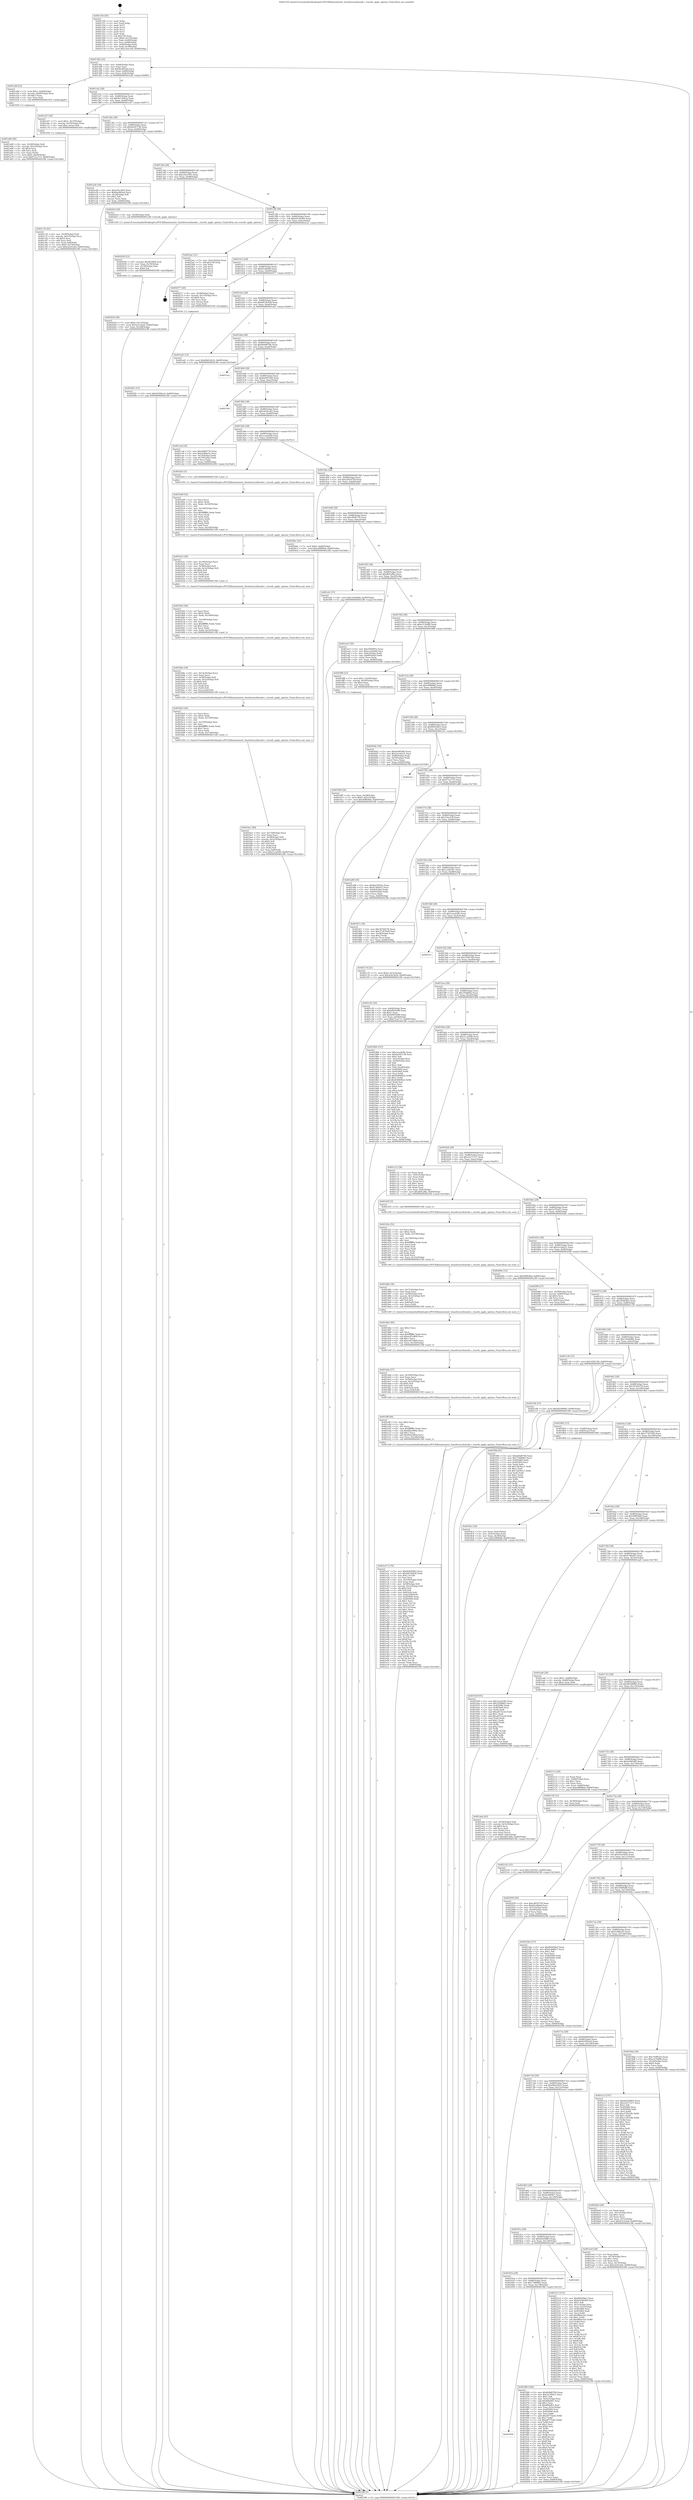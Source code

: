 digraph "0x401350" {
  label = "0x401350 (/mnt/c/Users/mathe/Desktop/tcc/POCII/binaries/extr_linuxfstracefsinode.c_tracefs_apply_options_Final-ollvm.out::main(0))"
  labelloc = "t"
  node[shape=record]

  Entry [label="",width=0.3,height=0.3,shape=circle,fillcolor=black,style=filled]
  "0x401382" [label="{
     0x401382 [32]\l
     | [instrs]\l
     &nbsp;&nbsp;0x401382 \<+6\>: mov -0x84(%rbp),%eax\l
     &nbsp;&nbsp;0x401388 \<+2\>: mov %eax,%ecx\l
     &nbsp;&nbsp;0x40138a \<+6\>: sub $0x8ac8d5ed,%ecx\l
     &nbsp;&nbsp;0x401390 \<+6\>: mov %eax,-0x88(%rbp)\l
     &nbsp;&nbsp;0x401396 \<+6\>: mov %ecx,-0x8c(%rbp)\l
     &nbsp;&nbsp;0x40139c \<+6\>: je 0000000000401a49 \<main+0x6f9\>\l
  }"]
  "0x401a49" [label="{
     0x401a49 [23]\l
     | [instrs]\l
     &nbsp;&nbsp;0x401a49 \<+7\>: movl $0x1,-0x60(%rbp)\l
     &nbsp;&nbsp;0x401a50 \<+4\>: movslq -0x60(%rbp),%rax\l
     &nbsp;&nbsp;0x401a54 \<+4\>: shl $0x3,%rax\l
     &nbsp;&nbsp;0x401a58 \<+3\>: mov %rax,%rdi\l
     &nbsp;&nbsp;0x401a5b \<+5\>: call 0000000000401050 \<malloc@plt\>\l
     | [calls]\l
     &nbsp;&nbsp;0x401050 \{1\} (unknown)\l
  }"]
  "0x4013a2" [label="{
     0x4013a2 [28]\l
     | [instrs]\l
     &nbsp;&nbsp;0x4013a2 \<+5\>: jmp 00000000004013a7 \<main+0x57\>\l
     &nbsp;&nbsp;0x4013a7 \<+6\>: mov -0x88(%rbp),%eax\l
     &nbsp;&nbsp;0x4013ad \<+5\>: sub $0x8e15643a,%eax\l
     &nbsp;&nbsp;0x4013b2 \<+6\>: mov %eax,-0x90(%rbp)\l
     &nbsp;&nbsp;0x4013b8 \<+6\>: je 0000000000401c67 \<main+0x917\>\l
  }"]
  Exit [label="",width=0.3,height=0.3,shape=circle,fillcolor=black,style=filled,peripheries=2]
  "0x401c67" [label="{
     0x401c67 [20]\l
     | [instrs]\l
     &nbsp;&nbsp;0x401c67 \<+7\>: movl $0x1,-0x70(%rbp)\l
     &nbsp;&nbsp;0x401c6e \<+4\>: movslq -0x70(%rbp),%rax\l
     &nbsp;&nbsp;0x401c72 \<+4\>: imul $0xc,%rax,%rdi\l
     &nbsp;&nbsp;0x401c76 \<+5\>: call 0000000000401050 \<malloc@plt\>\l
     | [calls]\l
     &nbsp;&nbsp;0x401050 \{1\} (unknown)\l
  }"]
  "0x4013be" [label="{
     0x4013be [28]\l
     | [instrs]\l
     &nbsp;&nbsp;0x4013be \<+5\>: jmp 00000000004013c3 \<main+0x73\>\l
     &nbsp;&nbsp;0x4013c3 \<+6\>: mov -0x88(%rbp),%eax\l
     &nbsp;&nbsp;0x4013c9 \<+5\>: sub $0x9a397136,%eax\l
     &nbsp;&nbsp;0x4013ce \<+6\>: mov %eax,-0x94(%rbp)\l
     &nbsp;&nbsp;0x4013d4 \<+6\>: je 0000000000401a2b \<main+0x6db\>\l
  }"]
  "0x402142" [label="{
     0x402142 [15]\l
     | [instrs]\l
     &nbsp;&nbsp;0x402142 \<+10\>: movl $0x1e2fe561,-0x84(%rbp)\l
     &nbsp;&nbsp;0x40214c \<+5\>: jmp 00000000004023f6 \<main+0x10a6\>\l
  }"]
  "0x401a2b" [label="{
     0x401a2b [30]\l
     | [instrs]\l
     &nbsp;&nbsp;0x401a2b \<+5\>: mov $0xa34cc903,%eax\l
     &nbsp;&nbsp;0x401a30 \<+5\>: mov $0x8ac8d5ed,%ecx\l
     &nbsp;&nbsp;0x401a35 \<+3\>: mov -0x2d(%rbp),%dl\l
     &nbsp;&nbsp;0x401a38 \<+3\>: test $0x1,%dl\l
     &nbsp;&nbsp;0x401a3b \<+3\>: cmovne %ecx,%eax\l
     &nbsp;&nbsp;0x401a3e \<+6\>: mov %eax,-0x84(%rbp)\l
     &nbsp;&nbsp;0x401a44 \<+5\>: jmp 00000000004023f6 \<main+0x10a6\>\l
  }"]
  "0x4013da" [label="{
     0x4013da [28]\l
     | [instrs]\l
     &nbsp;&nbsp;0x4013da \<+5\>: jmp 00000000004013df \<main+0x8f\>\l
     &nbsp;&nbsp;0x4013df \<+6\>: mov -0x88(%rbp),%eax\l
     &nbsp;&nbsp;0x4013e5 \<+5\>: sub $0xa34cc903,%eax\l
     &nbsp;&nbsp;0x4013ea \<+6\>: mov %eax,-0x98(%rbp)\l
     &nbsp;&nbsp;0x4013f0 \<+6\>: je 000000000040201d \<main+0xccd\>\l
  }"]
  "0x40210b" [label="{
     0x40210b [15]\l
     | [instrs]\l
     &nbsp;&nbsp;0x40210b \<+10\>: movl $0x48208990,-0x84(%rbp)\l
     &nbsp;&nbsp;0x402115 \<+5\>: jmp 00000000004023f6 \<main+0x10a6\>\l
  }"]
  "0x40201d" [label="{
     0x40201d [9]\l
     | [instrs]\l
     &nbsp;&nbsp;0x40201d \<+4\>: mov -0x58(%rbp),%rdi\l
     &nbsp;&nbsp;0x402021 \<+5\>: call 0000000000401240 \<tracefs_apply_options\>\l
     | [calls]\l
     &nbsp;&nbsp;0x401240 \{1\} (/mnt/c/Users/mathe/Desktop/tcc/POCII/binaries/extr_linuxfstracefsinode.c_tracefs_apply_options_Final-ollvm.out::tracefs_apply_options)\l
  }"]
  "0x4013f6" [label="{
     0x4013f6 [28]\l
     | [instrs]\l
     &nbsp;&nbsp;0x4013f6 \<+5\>: jmp 00000000004013fb \<main+0xab\>\l
     &nbsp;&nbsp;0x4013fb \<+6\>: mov -0x88(%rbp),%eax\l
     &nbsp;&nbsp;0x401401 \<+5\>: sub $0xb4190360,%eax\l
     &nbsp;&nbsp;0x401406 \<+6\>: mov %eax,-0x9c(%rbp)\l
     &nbsp;&nbsp;0x40140c \<+6\>: je 00000000004022ac \<main+0xf5c\>\l
  }"]
  "0x402091" [label="{
     0x402091 [15]\l
     | [instrs]\l
     &nbsp;&nbsp;0x402091 \<+10\>: movl $0x62500ec0,-0x84(%rbp)\l
     &nbsp;&nbsp;0x40209b \<+5\>: jmp 00000000004023f6 \<main+0x10a6\>\l
  }"]
  "0x4022ac" [label="{
     0x4022ac [21]\l
     | [instrs]\l
     &nbsp;&nbsp;0x4022ac \<+3\>: mov -0x2c(%rbp),%eax\l
     &nbsp;&nbsp;0x4022af \<+7\>: add $0x158,%rsp\l
     &nbsp;&nbsp;0x4022b6 \<+1\>: pop %rbx\l
     &nbsp;&nbsp;0x4022b7 \<+2\>: pop %r12\l
     &nbsp;&nbsp;0x4022b9 \<+2\>: pop %r13\l
     &nbsp;&nbsp;0x4022bb \<+2\>: pop %r14\l
     &nbsp;&nbsp;0x4022bd \<+2\>: pop %r15\l
     &nbsp;&nbsp;0x4022bf \<+1\>: pop %rbp\l
     &nbsp;&nbsp;0x4022c0 \<+1\>: ret\l
  }"]
  "0x401412" [label="{
     0x401412 [28]\l
     | [instrs]\l
     &nbsp;&nbsp;0x401412 \<+5\>: jmp 0000000000401417 \<main+0xc7\>\l
     &nbsp;&nbsp;0x401417 \<+6\>: mov -0x88(%rbp),%eax\l
     &nbsp;&nbsp;0x40141d \<+5\>: sub $0xb5cdbfa8,%eax\l
     &nbsp;&nbsp;0x401422 \<+6\>: mov %eax,-0xa0(%rbp)\l
     &nbsp;&nbsp;0x401428 \<+6\>: je 0000000000402077 \<main+0xd27\>\l
  }"]
  "0x40203d" [label="{
     0x40203d [28]\l
     | [instrs]\l
     &nbsp;&nbsp;0x40203d \<+7\>: movl $0x0,-0x7c(%rbp)\l
     &nbsp;&nbsp;0x402044 \<+10\>: movl $0x4c23c0a4,-0x84(%rbp)\l
     &nbsp;&nbsp;0x40204e \<+6\>: mov %eax,-0x168(%rbp)\l
     &nbsp;&nbsp;0x402054 \<+5\>: jmp 00000000004023f6 \<main+0x10a6\>\l
  }"]
  "0x402077" [label="{
     0x402077 [26]\l
     | [instrs]\l
     &nbsp;&nbsp;0x402077 \<+4\>: mov -0x58(%rbp),%rax\l
     &nbsp;&nbsp;0x40207b \<+4\>: movslq -0x7c(%rbp),%rcx\l
     &nbsp;&nbsp;0x40207f \<+4\>: shl $0x4,%rcx\l
     &nbsp;&nbsp;0x402083 \<+3\>: add %rcx,%rax\l
     &nbsp;&nbsp;0x402086 \<+3\>: mov (%rax),%rax\l
     &nbsp;&nbsp;0x402089 \<+3\>: mov %rax,%rdi\l
     &nbsp;&nbsp;0x40208c \<+5\>: call 0000000000401030 \<free@plt\>\l
     | [calls]\l
     &nbsp;&nbsp;0x401030 \{1\} (unknown)\l
  }"]
  "0x40142e" [label="{
     0x40142e [28]\l
     | [instrs]\l
     &nbsp;&nbsp;0x40142e \<+5\>: jmp 0000000000401433 \<main+0xe3\>\l
     &nbsp;&nbsp;0x401433 \<+6\>: mov -0x88(%rbp),%eax\l
     &nbsp;&nbsp;0x401439 \<+5\>: sub $0xb853b038,%eax\l
     &nbsp;&nbsp;0x40143e \<+6\>: mov %eax,-0xa4(%rbp)\l
     &nbsp;&nbsp;0x401444 \<+6\>: je 0000000000401ed1 \<main+0xb81\>\l
  }"]
  "0x402026" [label="{
     0x402026 [23]\l
     | [instrs]\l
     &nbsp;&nbsp;0x402026 \<+10\>: movabs $0x4030b6,%rdi\l
     &nbsp;&nbsp;0x402030 \<+3\>: mov %eax,-0x78(%rbp)\l
     &nbsp;&nbsp;0x402033 \<+3\>: mov -0x78(%rbp),%esi\l
     &nbsp;&nbsp;0x402036 \<+2\>: mov $0x0,%al\l
     &nbsp;&nbsp;0x402038 \<+5\>: call 0000000000401040 \<printf@plt\>\l
     | [calls]\l
     &nbsp;&nbsp;0x401040 \{1\} (unknown)\l
  }"]
  "0x401ed1" [label="{
     0x401ed1 [15]\l
     | [instrs]\l
     &nbsp;&nbsp;0x401ed1 \<+10\>: movl $0x6b614b32,-0x84(%rbp)\l
     &nbsp;&nbsp;0x401edb \<+5\>: jmp 00000000004023f6 \<main+0x10a6\>\l
  }"]
  "0x40144a" [label="{
     0x40144a [28]\l
     | [instrs]\l
     &nbsp;&nbsp;0x40144a \<+5\>: jmp 000000000040144f \<main+0xff\>\l
     &nbsp;&nbsp;0x40144f \<+6\>: mov -0x88(%rbp),%eax\l
     &nbsp;&nbsp;0x401455 \<+5\>: sub $0xbb9d6706,%eax\l
     &nbsp;&nbsp;0x40145a \<+6\>: mov %eax,-0xa8(%rbp)\l
     &nbsp;&nbsp;0x401460 \<+6\>: je 00000000004023ca \<main+0x107a\>\l
  }"]
  "0x401856" [label="{
     0x401856\l
  }", style=dashed]
  "0x4023ca" [label="{
     0x4023ca\l
  }", style=dashed]
  "0x401466" [label="{
     0x401466 [28]\l
     | [instrs]\l
     &nbsp;&nbsp;0x401466 \<+5\>: jmp 000000000040146b \<main+0x11b\>\l
     &nbsp;&nbsp;0x40146b \<+6\>: mov -0x88(%rbp),%eax\l
     &nbsp;&nbsp;0x401471 \<+5\>: sub $0xbe0019e8,%eax\l
     &nbsp;&nbsp;0x401476 \<+6\>: mov %eax,-0xac(%rbp)\l
     &nbsp;&nbsp;0x40147c \<+6\>: je 0000000000402160 \<main+0xe10\>\l
  }"]
  "0x401f66" [label="{
     0x401f66 [168]\l
     | [instrs]\l
     &nbsp;&nbsp;0x401f66 \<+5\>: mov $0xbb9d6706,%eax\l
     &nbsp;&nbsp;0x401f6b \<+5\>: mov $0x2a7f5d21,%ecx\l
     &nbsp;&nbsp;0x401f70 \<+2\>: mov $0x1,%dl\l
     &nbsp;&nbsp;0x401f72 \<+3\>: mov -0x5c(%rbp),%esi\l
     &nbsp;&nbsp;0x401f75 \<+6\>: add $0x6f9a961,%esi\l
     &nbsp;&nbsp;0x401f7b \<+3\>: add $0x1,%esi\l
     &nbsp;&nbsp;0x401f7e \<+6\>: sub $0x6f9a961,%esi\l
     &nbsp;&nbsp;0x401f84 \<+3\>: mov %esi,-0x5c(%rbp)\l
     &nbsp;&nbsp;0x401f87 \<+7\>: mov 0x405060,%esi\l
     &nbsp;&nbsp;0x401f8e \<+7\>: mov 0x405064,%edi\l
     &nbsp;&nbsp;0x401f95 \<+3\>: mov %esi,%r8d\l
     &nbsp;&nbsp;0x401f98 \<+7\>: add $0xe8775a42,%r8d\l
     &nbsp;&nbsp;0x401f9f \<+4\>: sub $0x1,%r8d\l
     &nbsp;&nbsp;0x401fa3 \<+7\>: sub $0xe8775a42,%r8d\l
     &nbsp;&nbsp;0x401faa \<+4\>: imul %r8d,%esi\l
     &nbsp;&nbsp;0x401fae \<+3\>: and $0x1,%esi\l
     &nbsp;&nbsp;0x401fb1 \<+3\>: cmp $0x0,%esi\l
     &nbsp;&nbsp;0x401fb4 \<+4\>: sete %r9b\l
     &nbsp;&nbsp;0x401fb8 \<+3\>: cmp $0xa,%edi\l
     &nbsp;&nbsp;0x401fbb \<+4\>: setl %r10b\l
     &nbsp;&nbsp;0x401fbf \<+3\>: mov %r9b,%r11b\l
     &nbsp;&nbsp;0x401fc2 \<+4\>: xor $0xff,%r11b\l
     &nbsp;&nbsp;0x401fc6 \<+3\>: mov %r10b,%bl\l
     &nbsp;&nbsp;0x401fc9 \<+3\>: xor $0xff,%bl\l
     &nbsp;&nbsp;0x401fcc \<+3\>: xor $0x0,%dl\l
     &nbsp;&nbsp;0x401fcf \<+3\>: mov %r11b,%r14b\l
     &nbsp;&nbsp;0x401fd2 \<+4\>: and $0x0,%r14b\l
     &nbsp;&nbsp;0x401fd6 \<+3\>: and %dl,%r9b\l
     &nbsp;&nbsp;0x401fd9 \<+3\>: mov %bl,%r15b\l
     &nbsp;&nbsp;0x401fdc \<+4\>: and $0x0,%r15b\l
     &nbsp;&nbsp;0x401fe0 \<+3\>: and %dl,%r10b\l
     &nbsp;&nbsp;0x401fe3 \<+3\>: or %r9b,%r14b\l
     &nbsp;&nbsp;0x401fe6 \<+3\>: or %r10b,%r15b\l
     &nbsp;&nbsp;0x401fe9 \<+3\>: xor %r15b,%r14b\l
     &nbsp;&nbsp;0x401fec \<+3\>: or %bl,%r11b\l
     &nbsp;&nbsp;0x401fef \<+4\>: xor $0xff,%r11b\l
     &nbsp;&nbsp;0x401ff3 \<+3\>: or $0x0,%dl\l
     &nbsp;&nbsp;0x401ff6 \<+3\>: and %dl,%r11b\l
     &nbsp;&nbsp;0x401ff9 \<+3\>: or %r11b,%r14b\l
     &nbsp;&nbsp;0x401ffc \<+4\>: test $0x1,%r14b\l
     &nbsp;&nbsp;0x402000 \<+3\>: cmovne %ecx,%eax\l
     &nbsp;&nbsp;0x402003 \<+6\>: mov %eax,-0x84(%rbp)\l
     &nbsp;&nbsp;0x402009 \<+5\>: jmp 00000000004023f6 \<main+0x10a6\>\l
  }"]
  "0x402160" [label="{
     0x402160\l
  }", style=dashed]
  "0x401482" [label="{
     0x401482 [28]\l
     | [instrs]\l
     &nbsp;&nbsp;0x401482 \<+5\>: jmp 0000000000401487 \<main+0x137\>\l
     &nbsp;&nbsp;0x401487 \<+6\>: mov -0x88(%rbp),%eax\l
     &nbsp;&nbsp;0x40148d \<+5\>: sub $0xcb241e62,%eax\l
     &nbsp;&nbsp;0x401492 \<+6\>: mov %eax,-0xb0(%rbp)\l
     &nbsp;&nbsp;0x401498 \<+6\>: je 0000000000401ca4 \<main+0x954\>\l
  }"]
  "0x40183a" [label="{
     0x40183a [28]\l
     | [instrs]\l
     &nbsp;&nbsp;0x40183a \<+5\>: jmp 000000000040183f \<main+0x4ef\>\l
     &nbsp;&nbsp;0x40183f \<+6\>: mov -0x88(%rbp),%eax\l
     &nbsp;&nbsp;0x401845 \<+5\>: sub $0x7186f683,%eax\l
     &nbsp;&nbsp;0x40184a \<+6\>: mov %eax,-0x138(%rbp)\l
     &nbsp;&nbsp;0x401850 \<+6\>: je 0000000000401f66 \<main+0xc16\>\l
  }"]
  "0x401ca4" [label="{
     0x401ca4 [30]\l
     | [instrs]\l
     &nbsp;&nbsp;0x401ca4 \<+5\>: mov $0xcf606776,%eax\l
     &nbsp;&nbsp;0x401ca9 \<+5\>: mov $0x5cf8da1b,%ecx\l
     &nbsp;&nbsp;0x401cae \<+3\>: mov -0x74(%rbp),%edx\l
     &nbsp;&nbsp;0x401cb1 \<+3\>: cmp -0x70(%rbp),%edx\l
     &nbsp;&nbsp;0x401cb4 \<+3\>: cmovl %ecx,%eax\l
     &nbsp;&nbsp;0x401cb7 \<+6\>: mov %eax,-0x84(%rbp)\l
     &nbsp;&nbsp;0x401cbd \<+5\>: jmp 00000000004023f6 \<main+0x10a6\>\l
  }"]
  "0x40149e" [label="{
     0x40149e [28]\l
     | [instrs]\l
     &nbsp;&nbsp;0x40149e \<+5\>: jmp 00000000004014a3 \<main+0x153\>\l
     &nbsp;&nbsp;0x4014a3 \<+6\>: mov -0x88(%rbp),%eax\l
     &nbsp;&nbsp;0x4014a9 \<+5\>: sub $0xcca2e0dd,%eax\l
     &nbsp;&nbsp;0x4014ae \<+6\>: mov %eax,-0xb4(%rbp)\l
     &nbsp;&nbsp;0x4014b4 \<+6\>: je 0000000000401b03 \<main+0x7b3\>\l
  }"]
  "0x4022d0" [label="{
     0x4022d0\l
  }", style=dashed]
  "0x401b03" [label="{
     0x401b03 [5]\l
     | [instrs]\l
     &nbsp;&nbsp;0x401b03 \<+5\>: call 0000000000401160 \<next_i\>\l
     | [calls]\l
     &nbsp;&nbsp;0x401160 \{1\} (/mnt/c/Users/mathe/Desktop/tcc/POCII/binaries/extr_linuxfstracefsinode.c_tracefs_apply_options_Final-ollvm.out::next_i)\l
  }"]
  "0x4014ba" [label="{
     0x4014ba [28]\l
     | [instrs]\l
     &nbsp;&nbsp;0x4014ba \<+5\>: jmp 00000000004014bf \<main+0x16f\>\l
     &nbsp;&nbsp;0x4014bf \<+6\>: mov -0x88(%rbp),%eax\l
     &nbsp;&nbsp;0x4014c5 \<+5\>: sub $0xcd916759,%eax\l
     &nbsp;&nbsp;0x4014ca \<+6\>: mov %eax,-0xb8(%rbp)\l
     &nbsp;&nbsp;0x4014d0 \<+6\>: je 00000000004020bc \<main+0xd6c\>\l
  }"]
  "0x40181e" [label="{
     0x40181e [28]\l
     | [instrs]\l
     &nbsp;&nbsp;0x40181e \<+5\>: jmp 0000000000401823 \<main+0x4d3\>\l
     &nbsp;&nbsp;0x401823 \<+6\>: mov -0x88(%rbp),%eax\l
     &nbsp;&nbsp;0x401829 \<+5\>: sub $0x6e920863,%eax\l
     &nbsp;&nbsp;0x40182e \<+6\>: mov %eax,-0x134(%rbp)\l
     &nbsp;&nbsp;0x401834 \<+6\>: je 00000000004022d0 \<main+0xf80\>\l
  }"]
  "0x4020bc" [label="{
     0x4020bc [22]\l
     | [instrs]\l
     &nbsp;&nbsp;0x4020bc \<+7\>: movl $0x0,-0x80(%rbp)\l
     &nbsp;&nbsp;0x4020c3 \<+10\>: movl $0xe9f9fb6d,-0x84(%rbp)\l
     &nbsp;&nbsp;0x4020cd \<+5\>: jmp 00000000004023f6 \<main+0x10a6\>\l
  }"]
  "0x4014d6" [label="{
     0x4014d6 [28]\l
     | [instrs]\l
     &nbsp;&nbsp;0x4014d6 \<+5\>: jmp 00000000004014db \<main+0x18b\>\l
     &nbsp;&nbsp;0x4014db \<+6\>: mov -0x88(%rbp),%eax\l
     &nbsp;&nbsp;0x4014e1 \<+5\>: sub $0xcf606776,%eax\l
     &nbsp;&nbsp;0x4014e6 \<+6\>: mov %eax,-0xbc(%rbp)\l
     &nbsp;&nbsp;0x4014ec \<+6\>: je 0000000000401efc \<main+0xbac\>\l
  }"]
  "0x402213" [label="{
     0x402213 [153]\l
     | [instrs]\l
     &nbsp;&nbsp;0x402213 \<+5\>: mov $0xf6045bb3,%eax\l
     &nbsp;&nbsp;0x402218 \<+5\>: mov $0xb4190360,%ecx\l
     &nbsp;&nbsp;0x40221d \<+2\>: mov $0x1,%dl\l
     &nbsp;&nbsp;0x40221f \<+3\>: mov -0x3c(%rbp),%esi\l
     &nbsp;&nbsp;0x402222 \<+3\>: mov %esi,-0x2c(%rbp)\l
     &nbsp;&nbsp;0x402225 \<+7\>: mov 0x405060,%esi\l
     &nbsp;&nbsp;0x40222c \<+7\>: mov 0x405064,%edi\l
     &nbsp;&nbsp;0x402233 \<+3\>: mov %esi,%r8d\l
     &nbsp;&nbsp;0x402236 \<+7\>: add $0x9f9ae3e5,%r8d\l
     &nbsp;&nbsp;0x40223d \<+4\>: sub $0x1,%r8d\l
     &nbsp;&nbsp;0x402241 \<+7\>: sub $0x9f9ae3e5,%r8d\l
     &nbsp;&nbsp;0x402248 \<+4\>: imul %r8d,%esi\l
     &nbsp;&nbsp;0x40224c \<+3\>: and $0x1,%esi\l
     &nbsp;&nbsp;0x40224f \<+3\>: cmp $0x0,%esi\l
     &nbsp;&nbsp;0x402252 \<+4\>: sete %r9b\l
     &nbsp;&nbsp;0x402256 \<+3\>: cmp $0xa,%edi\l
     &nbsp;&nbsp;0x402259 \<+4\>: setl %r10b\l
     &nbsp;&nbsp;0x40225d \<+3\>: mov %r9b,%r11b\l
     &nbsp;&nbsp;0x402260 \<+4\>: xor $0xff,%r11b\l
     &nbsp;&nbsp;0x402264 \<+3\>: mov %r10b,%bl\l
     &nbsp;&nbsp;0x402267 \<+3\>: xor $0xff,%bl\l
     &nbsp;&nbsp;0x40226a \<+3\>: xor $0x1,%dl\l
     &nbsp;&nbsp;0x40226d \<+3\>: mov %r11b,%r14b\l
     &nbsp;&nbsp;0x402270 \<+4\>: and $0xff,%r14b\l
     &nbsp;&nbsp;0x402274 \<+3\>: and %dl,%r9b\l
     &nbsp;&nbsp;0x402277 \<+3\>: mov %bl,%r15b\l
     &nbsp;&nbsp;0x40227a \<+4\>: and $0xff,%r15b\l
     &nbsp;&nbsp;0x40227e \<+3\>: and %dl,%r10b\l
     &nbsp;&nbsp;0x402281 \<+3\>: or %r9b,%r14b\l
     &nbsp;&nbsp;0x402284 \<+3\>: or %r10b,%r15b\l
     &nbsp;&nbsp;0x402287 \<+3\>: xor %r15b,%r14b\l
     &nbsp;&nbsp;0x40228a \<+3\>: or %bl,%r11b\l
     &nbsp;&nbsp;0x40228d \<+4\>: xor $0xff,%r11b\l
     &nbsp;&nbsp;0x402291 \<+3\>: or $0x1,%dl\l
     &nbsp;&nbsp;0x402294 \<+3\>: and %dl,%r11b\l
     &nbsp;&nbsp;0x402297 \<+3\>: or %r11b,%r14b\l
     &nbsp;&nbsp;0x40229a \<+4\>: test $0x1,%r14b\l
     &nbsp;&nbsp;0x40229e \<+3\>: cmovne %ecx,%eax\l
     &nbsp;&nbsp;0x4022a1 \<+6\>: mov %eax,-0x84(%rbp)\l
     &nbsp;&nbsp;0x4022a7 \<+5\>: jmp 00000000004023f6 \<main+0x10a6\>\l
  }"]
  "0x401efc" [label="{
     0x401efc [15]\l
     | [instrs]\l
     &nbsp;&nbsp;0x401efc \<+10\>: movl $0x33e00d6e,-0x84(%rbp)\l
     &nbsp;&nbsp;0x401f06 \<+5\>: jmp 00000000004023f6 \<main+0x10a6\>\l
  }"]
  "0x4014f2" [label="{
     0x4014f2 [28]\l
     | [instrs]\l
     &nbsp;&nbsp;0x4014f2 \<+5\>: jmp 00000000004014f7 \<main+0x1a7\>\l
     &nbsp;&nbsp;0x4014f7 \<+6\>: mov -0x88(%rbp),%eax\l
     &nbsp;&nbsp;0x4014fd \<+5\>: sub $0xdbf1af8a,%eax\l
     &nbsp;&nbsp;0x401502 \<+6\>: mov %eax,-0xc0(%rbp)\l
     &nbsp;&nbsp;0x401508 \<+6\>: je 0000000000401ae5 \<main+0x795\>\l
  }"]
  "0x401802" [label="{
     0x401802 [28]\l
     | [instrs]\l
     &nbsp;&nbsp;0x401802 \<+5\>: jmp 0000000000401807 \<main+0x4b7\>\l
     &nbsp;&nbsp;0x401807 \<+6\>: mov -0x88(%rbp),%eax\l
     &nbsp;&nbsp;0x40180d \<+5\>: sub $0x6c4904c7,%eax\l
     &nbsp;&nbsp;0x401812 \<+6\>: mov %eax,-0x130(%rbp)\l
     &nbsp;&nbsp;0x401818 \<+6\>: je 0000000000402213 \<main+0xec3\>\l
  }"]
  "0x401ae5" [label="{
     0x401ae5 [30]\l
     | [instrs]\l
     &nbsp;&nbsp;0x401ae5 \<+5\>: mov $0x2f5b005e,%eax\l
     &nbsp;&nbsp;0x401aea \<+5\>: mov $0xcca2e0dd,%ecx\l
     &nbsp;&nbsp;0x401aef \<+3\>: mov -0x6c(%rbp),%edx\l
     &nbsp;&nbsp;0x401af2 \<+3\>: cmp -0x68(%rbp),%edx\l
     &nbsp;&nbsp;0x401af5 \<+3\>: cmovl %ecx,%eax\l
     &nbsp;&nbsp;0x401af8 \<+6\>: mov %eax,-0x84(%rbp)\l
     &nbsp;&nbsp;0x401afe \<+5\>: jmp 00000000004023f6 \<main+0x10a6\>\l
  }"]
  "0x40150e" [label="{
     0x40150e [28]\l
     | [instrs]\l
     &nbsp;&nbsp;0x40150e \<+5\>: jmp 0000000000401513 \<main+0x1c3\>\l
     &nbsp;&nbsp;0x401513 \<+6\>: mov -0x88(%rbp),%eax\l
     &nbsp;&nbsp;0x401519 \<+5\>: sub $0xe315b8f6,%eax\l
     &nbsp;&nbsp;0x40151e \<+6\>: mov %eax,-0xc4(%rbp)\l
     &nbsp;&nbsp;0x401524 \<+6\>: je 00000000004018f8 \<main+0x5a8\>\l
  }"]
  "0x401ee0" [label="{
     0x401ee0 [28]\l
     | [instrs]\l
     &nbsp;&nbsp;0x401ee0 \<+2\>: xor %eax,%eax\l
     &nbsp;&nbsp;0x401ee2 \<+3\>: mov -0x74(%rbp),%ecx\l
     &nbsp;&nbsp;0x401ee5 \<+3\>: sub $0x1,%eax\l
     &nbsp;&nbsp;0x401ee8 \<+2\>: sub %eax,%ecx\l
     &nbsp;&nbsp;0x401eea \<+3\>: mov %ecx,-0x74(%rbp)\l
     &nbsp;&nbsp;0x401eed \<+10\>: movl $0xcb241e62,-0x84(%rbp)\l
     &nbsp;&nbsp;0x401ef7 \<+5\>: jmp 00000000004023f6 \<main+0x10a6\>\l
  }"]
  "0x4018f8" [label="{
     0x4018f8 [23]\l
     | [instrs]\l
     &nbsp;&nbsp;0x4018f8 \<+7\>: movl $0x1,-0x50(%rbp)\l
     &nbsp;&nbsp;0x4018ff \<+4\>: movslq -0x50(%rbp),%rax\l
     &nbsp;&nbsp;0x401903 \<+4\>: shl $0x4,%rax\l
     &nbsp;&nbsp;0x401907 \<+3\>: mov %rax,%rdi\l
     &nbsp;&nbsp;0x40190a \<+5\>: call 0000000000401050 \<malloc@plt\>\l
     | [calls]\l
     &nbsp;&nbsp;0x401050 \{1\} (unknown)\l
  }"]
  "0x40152a" [label="{
     0x40152a [28]\l
     | [instrs]\l
     &nbsp;&nbsp;0x40152a \<+5\>: jmp 000000000040152f \<main+0x1df\>\l
     &nbsp;&nbsp;0x40152f \<+6\>: mov -0x88(%rbp),%eax\l
     &nbsp;&nbsp;0x401535 \<+5\>: sub $0xe9f9fb6d,%eax\l
     &nbsp;&nbsp;0x40153a \<+6\>: mov %eax,-0xc8(%rbp)\l
     &nbsp;&nbsp;0x401540 \<+6\>: je 00000000004020d2 \<main+0xd82\>\l
  }"]
  "0x4017e6" [label="{
     0x4017e6 [28]\l
     | [instrs]\l
     &nbsp;&nbsp;0x4017e6 \<+5\>: jmp 00000000004017eb \<main+0x49b\>\l
     &nbsp;&nbsp;0x4017eb \<+6\>: mov -0x88(%rbp),%eax\l
     &nbsp;&nbsp;0x4017f1 \<+5\>: sub $0x6b614b32,%eax\l
     &nbsp;&nbsp;0x4017f6 \<+6\>: mov %eax,-0x12c(%rbp)\l
     &nbsp;&nbsp;0x4017fc \<+6\>: je 0000000000401ee0 \<main+0xb90\>\l
  }"]
  "0x4020d2" [label="{
     0x4020d2 [30]\l
     | [instrs]\l
     &nbsp;&nbsp;0x4020d2 \<+5\>: mov $0x4a685df4,%eax\l
     &nbsp;&nbsp;0x4020d7 \<+5\>: mov $0x2e1a0a31,%ecx\l
     &nbsp;&nbsp;0x4020dc \<+3\>: mov -0x80(%rbp),%edx\l
     &nbsp;&nbsp;0x4020df \<+3\>: cmp -0x50(%rbp),%edx\l
     &nbsp;&nbsp;0x4020e2 \<+3\>: cmovl %ecx,%eax\l
     &nbsp;&nbsp;0x4020e5 \<+6\>: mov %eax,-0x84(%rbp)\l
     &nbsp;&nbsp;0x4020eb \<+5\>: jmp 00000000004023f6 \<main+0x10a6\>\l
  }"]
  "0x401546" [label="{
     0x401546 [28]\l
     | [instrs]\l
     &nbsp;&nbsp;0x401546 \<+5\>: jmp 000000000040154b \<main+0x1fb\>\l
     &nbsp;&nbsp;0x40154b \<+6\>: mov -0x88(%rbp),%eax\l
     &nbsp;&nbsp;0x401551 \<+5\>: sub $0xf6045bb3,%eax\l
     &nbsp;&nbsp;0x401556 \<+6\>: mov %eax,-0xcc(%rbp)\l
     &nbsp;&nbsp;0x40155c \<+6\>: je 00000000004023ec \<main+0x109c\>\l
  }"]
  "0x4020a0" [label="{
     0x4020a0 [28]\l
     | [instrs]\l
     &nbsp;&nbsp;0x4020a0 \<+2\>: xor %eax,%eax\l
     &nbsp;&nbsp;0x4020a2 \<+3\>: mov -0x7c(%rbp),%ecx\l
     &nbsp;&nbsp;0x4020a5 \<+3\>: sub $0x1,%eax\l
     &nbsp;&nbsp;0x4020a8 \<+2\>: sub %eax,%ecx\l
     &nbsp;&nbsp;0x4020aa \<+3\>: mov %ecx,-0x7c(%rbp)\l
     &nbsp;&nbsp;0x4020ad \<+10\>: movl $0x4c23c0a4,-0x84(%rbp)\l
     &nbsp;&nbsp;0x4020b7 \<+5\>: jmp 00000000004023f6 \<main+0x10a6\>\l
  }"]
  "0x4023ec" [label="{
     0x4023ec\l
  }", style=dashed]
  "0x401562" [label="{
     0x401562 [28]\l
     | [instrs]\l
     &nbsp;&nbsp;0x401562 \<+5\>: jmp 0000000000401567 \<main+0x217\>\l
     &nbsp;&nbsp;0x401567 \<+6\>: mov -0x88(%rbp),%eax\l
     &nbsp;&nbsp;0x40156d \<+5\>: sub $0xf72ce715,%eax\l
     &nbsp;&nbsp;0x401572 \<+6\>: mov %eax,-0xd0(%rbp)\l
     &nbsp;&nbsp;0x401578 \<+6\>: je 0000000000401a88 \<main+0x738\>\l
  }"]
  "0x401e27" [label="{
     0x401e27 [170]\l
     | [instrs]\l
     &nbsp;&nbsp;0x401e27 \<+5\>: mov $0x6e920863,%ecx\l
     &nbsp;&nbsp;0x401e2c \<+5\>: mov $0xb853b038,%edx\l
     &nbsp;&nbsp;0x401e31 \<+3\>: mov $0x1,%r10b\l
     &nbsp;&nbsp;0x401e34 \<+2\>: xor %esi,%esi\l
     &nbsp;&nbsp;0x401e36 \<+6\>: mov -0x164(%rbp),%edi\l
     &nbsp;&nbsp;0x401e3c \<+3\>: imul %eax,%edi\l
     &nbsp;&nbsp;0x401e3f \<+4\>: mov -0x58(%rbp),%r8\l
     &nbsp;&nbsp;0x401e43 \<+4\>: movslq -0x5c(%rbp),%r9\l
     &nbsp;&nbsp;0x401e47 \<+4\>: shl $0x4,%r9\l
     &nbsp;&nbsp;0x401e4b \<+3\>: add %r9,%r8\l
     &nbsp;&nbsp;0x401e4e \<+4\>: mov 0x8(%r8),%r8\l
     &nbsp;&nbsp;0x401e52 \<+4\>: mov %edi,0x8(%r8)\l
     &nbsp;&nbsp;0x401e56 \<+7\>: mov 0x405060,%eax\l
     &nbsp;&nbsp;0x401e5d \<+7\>: mov 0x405064,%edi\l
     &nbsp;&nbsp;0x401e64 \<+3\>: sub $0x1,%esi\l
     &nbsp;&nbsp;0x401e67 \<+3\>: mov %eax,%r11d\l
     &nbsp;&nbsp;0x401e6a \<+3\>: add %esi,%r11d\l
     &nbsp;&nbsp;0x401e6d \<+4\>: imul %r11d,%eax\l
     &nbsp;&nbsp;0x401e71 \<+3\>: and $0x1,%eax\l
     &nbsp;&nbsp;0x401e74 \<+3\>: cmp $0x0,%eax\l
     &nbsp;&nbsp;0x401e77 \<+3\>: sete %bl\l
     &nbsp;&nbsp;0x401e7a \<+3\>: cmp $0xa,%edi\l
     &nbsp;&nbsp;0x401e7d \<+4\>: setl %r14b\l
     &nbsp;&nbsp;0x401e81 \<+3\>: mov %bl,%r15b\l
     &nbsp;&nbsp;0x401e84 \<+4\>: xor $0xff,%r15b\l
     &nbsp;&nbsp;0x401e88 \<+3\>: mov %r14b,%r12b\l
     &nbsp;&nbsp;0x401e8b \<+4\>: xor $0xff,%r12b\l
     &nbsp;&nbsp;0x401e8f \<+4\>: xor $0x1,%r10b\l
     &nbsp;&nbsp;0x401e93 \<+3\>: mov %r15b,%r13b\l
     &nbsp;&nbsp;0x401e96 \<+4\>: and $0xff,%r13b\l
     &nbsp;&nbsp;0x401e9a \<+3\>: and %r10b,%bl\l
     &nbsp;&nbsp;0x401e9d \<+3\>: mov %r12b,%al\l
     &nbsp;&nbsp;0x401ea0 \<+2\>: and $0xff,%al\l
     &nbsp;&nbsp;0x401ea2 \<+3\>: and %r10b,%r14b\l
     &nbsp;&nbsp;0x401ea5 \<+3\>: or %bl,%r13b\l
     &nbsp;&nbsp;0x401ea8 \<+3\>: or %r14b,%al\l
     &nbsp;&nbsp;0x401eab \<+3\>: xor %al,%r13b\l
     &nbsp;&nbsp;0x401eae \<+3\>: or %r12b,%r15b\l
     &nbsp;&nbsp;0x401eb1 \<+4\>: xor $0xff,%r15b\l
     &nbsp;&nbsp;0x401eb5 \<+4\>: or $0x1,%r10b\l
     &nbsp;&nbsp;0x401eb9 \<+3\>: and %r10b,%r15b\l
     &nbsp;&nbsp;0x401ebc \<+3\>: or %r15b,%r13b\l
     &nbsp;&nbsp;0x401ebf \<+4\>: test $0x1,%r13b\l
     &nbsp;&nbsp;0x401ec3 \<+3\>: cmovne %edx,%ecx\l
     &nbsp;&nbsp;0x401ec6 \<+6\>: mov %ecx,-0x84(%rbp)\l
     &nbsp;&nbsp;0x401ecc \<+5\>: jmp 00000000004023f6 \<main+0x10a6\>\l
  }"]
  "0x401a88" [label="{
     0x401a88 [30]\l
     | [instrs]\l
     &nbsp;&nbsp;0x401a88 \<+5\>: mov $0x8e15643a,%eax\l
     &nbsp;&nbsp;0x401a8d \<+5\>: mov $0x4748af25,%ecx\l
     &nbsp;&nbsp;0x401a92 \<+3\>: mov -0x64(%rbp),%edx\l
     &nbsp;&nbsp;0x401a95 \<+3\>: cmp -0x60(%rbp),%edx\l
     &nbsp;&nbsp;0x401a98 \<+3\>: cmovl %ecx,%eax\l
     &nbsp;&nbsp;0x401a9b \<+6\>: mov %eax,-0x84(%rbp)\l
     &nbsp;&nbsp;0x401aa1 \<+5\>: jmp 00000000004023f6 \<main+0x10a6\>\l
  }"]
  "0x40157e" [label="{
     0x40157e [28]\l
     | [instrs]\l
     &nbsp;&nbsp;0x40157e \<+5\>: jmp 0000000000401583 \<main+0x233\>\l
     &nbsp;&nbsp;0x401583 \<+6\>: mov -0x88(%rbp),%eax\l
     &nbsp;&nbsp;0x401589 \<+5\>: sub $0x23ee338,%eax\l
     &nbsp;&nbsp;0x40158e \<+6\>: mov %eax,-0xd4(%rbp)\l
     &nbsp;&nbsp;0x401594 \<+6\>: je 000000000040187c \<main+0x52c\>\l
  }"]
  "0x401dff" [label="{
     0x401dff [40]\l
     | [instrs]\l
     &nbsp;&nbsp;0x401dff \<+5\>: mov $0x2,%ecx\l
     &nbsp;&nbsp;0x401e04 \<+1\>: cltd\l
     &nbsp;&nbsp;0x401e05 \<+2\>: idiv %ecx\l
     &nbsp;&nbsp;0x401e07 \<+6\>: imul $0xfffffffe,%edx,%ecx\l
     &nbsp;&nbsp;0x401e0d \<+6\>: sub $0x84ec844e,%ecx\l
     &nbsp;&nbsp;0x401e13 \<+3\>: add $0x1,%ecx\l
     &nbsp;&nbsp;0x401e16 \<+6\>: add $0x84ec844e,%ecx\l
     &nbsp;&nbsp;0x401e1c \<+6\>: mov %ecx,-0x164(%rbp)\l
     &nbsp;&nbsp;0x401e22 \<+5\>: call 0000000000401160 \<next_i\>\l
     | [calls]\l
     &nbsp;&nbsp;0x401160 \{1\} (/mnt/c/Users/mathe/Desktop/tcc/POCII/binaries/extr_linuxfstracefsinode.c_tracefs_apply_options_Final-ollvm.out::next_i)\l
  }"]
  "0x40187c" [label="{
     0x40187c [30]\l
     | [instrs]\l
     &nbsp;&nbsp;0x40187c \<+5\>: mov $0x3476437b,%eax\l
     &nbsp;&nbsp;0x401881 \<+5\>: mov $0x373670d0,%ecx\l
     &nbsp;&nbsp;0x401886 \<+3\>: mov -0x38(%rbp),%edx\l
     &nbsp;&nbsp;0x401889 \<+3\>: cmp $0x2,%edx\l
     &nbsp;&nbsp;0x40188c \<+3\>: cmovne %ecx,%eax\l
     &nbsp;&nbsp;0x40188f \<+6\>: mov %eax,-0x84(%rbp)\l
     &nbsp;&nbsp;0x401895 \<+5\>: jmp 00000000004023f6 \<main+0x10a6\>\l
  }"]
  "0x40159a" [label="{
     0x40159a [28]\l
     | [instrs]\l
     &nbsp;&nbsp;0x40159a \<+5\>: jmp 000000000040159f \<main+0x24f\>\l
     &nbsp;&nbsp;0x40159f \<+6\>: mov -0x88(%rbp),%eax\l
     &nbsp;&nbsp;0x4015a5 \<+5\>: sub $0x1e2fe561,%eax\l
     &nbsp;&nbsp;0x4015aa \<+6\>: mov %eax,-0xd8(%rbp)\l
     &nbsp;&nbsp;0x4015b0 \<+6\>: je 0000000000402174 \<main+0xe24\>\l
  }"]
  "0x4023f6" [label="{
     0x4023f6 [5]\l
     | [instrs]\l
     &nbsp;&nbsp;0x4023f6 \<+5\>: jmp 0000000000401382 \<main+0x32\>\l
  }"]
  "0x401350" [label="{
     0x401350 [50]\l
     | [instrs]\l
     &nbsp;&nbsp;0x401350 \<+1\>: push %rbp\l
     &nbsp;&nbsp;0x401351 \<+3\>: mov %rsp,%rbp\l
     &nbsp;&nbsp;0x401354 \<+2\>: push %r15\l
     &nbsp;&nbsp;0x401356 \<+2\>: push %r14\l
     &nbsp;&nbsp;0x401358 \<+2\>: push %r13\l
     &nbsp;&nbsp;0x40135a \<+2\>: push %r12\l
     &nbsp;&nbsp;0x40135c \<+1\>: push %rbx\l
     &nbsp;&nbsp;0x40135d \<+7\>: sub $0x158,%rsp\l
     &nbsp;&nbsp;0x401364 \<+7\>: movl $0x0,-0x3c(%rbp)\l
     &nbsp;&nbsp;0x40136b \<+3\>: mov %edi,-0x40(%rbp)\l
     &nbsp;&nbsp;0x40136e \<+4\>: mov %rsi,-0x48(%rbp)\l
     &nbsp;&nbsp;0x401372 \<+3\>: mov -0x40(%rbp),%edi\l
     &nbsp;&nbsp;0x401375 \<+3\>: mov %edi,-0x38(%rbp)\l
     &nbsp;&nbsp;0x401378 \<+10\>: movl $0x23ee338,-0x84(%rbp)\l
  }"]
  "0x401dda" [label="{
     0x401dda [37]\l
     | [instrs]\l
     &nbsp;&nbsp;0x401dda \<+6\>: mov -0x160(%rbp),%ecx\l
     &nbsp;&nbsp;0x401de0 \<+3\>: imul %eax,%ecx\l
     &nbsp;&nbsp;0x401de3 \<+4\>: mov -0x58(%rbp),%r8\l
     &nbsp;&nbsp;0x401de7 \<+4\>: movslq -0x5c(%rbp),%r9\l
     &nbsp;&nbsp;0x401deb \<+4\>: shl $0x4,%r9\l
     &nbsp;&nbsp;0x401def \<+3\>: add %r9,%r8\l
     &nbsp;&nbsp;0x401df2 \<+4\>: mov 0x8(%r8),%r8\l
     &nbsp;&nbsp;0x401df6 \<+4\>: mov %ecx,0x4(%r8)\l
     &nbsp;&nbsp;0x401dfa \<+5\>: call 0000000000401160 \<next_i\>\l
     | [calls]\l
     &nbsp;&nbsp;0x401160 \{1\} (/mnt/c/Users/mathe/Desktop/tcc/POCII/binaries/extr_linuxfstracefsinode.c_tracefs_apply_options_Final-ollvm.out::next_i)\l
  }"]
  "0x402174" [label="{
     0x402174 [22]\l
     | [instrs]\l
     &nbsp;&nbsp;0x402174 \<+7\>: movl $0x0,-0x3c(%rbp)\l
     &nbsp;&nbsp;0x40217b \<+10\>: movl $0x4cbc5b5b,-0x84(%rbp)\l
     &nbsp;&nbsp;0x402185 \<+5\>: jmp 00000000004023f6 \<main+0x10a6\>\l
  }"]
  "0x4015b6" [label="{
     0x4015b6 [28]\l
     | [instrs]\l
     &nbsp;&nbsp;0x4015b6 \<+5\>: jmp 00000000004015bb \<main+0x26b\>\l
     &nbsp;&nbsp;0x4015bb \<+6\>: mov -0x88(%rbp),%eax\l
     &nbsp;&nbsp;0x4015c1 \<+5\>: sub $0x1eecb58e,%eax\l
     &nbsp;&nbsp;0x4015c6 \<+6\>: mov %eax,-0xdc(%rbp)\l
     &nbsp;&nbsp;0x4015cc \<+6\>: je 00000000004022c1 \<main+0xf71\>\l
  }"]
  "0x401db2" [label="{
     0x401db2 [40]\l
     | [instrs]\l
     &nbsp;&nbsp;0x401db2 \<+5\>: mov $0x2,%ecx\l
     &nbsp;&nbsp;0x401db7 \<+1\>: cltd\l
     &nbsp;&nbsp;0x401db8 \<+2\>: idiv %ecx\l
     &nbsp;&nbsp;0x401dba \<+6\>: imul $0xfffffffe,%edx,%ecx\l
     &nbsp;&nbsp;0x401dc0 \<+6\>: sub $0xee97e809,%ecx\l
     &nbsp;&nbsp;0x401dc6 \<+3\>: add $0x1,%ecx\l
     &nbsp;&nbsp;0x401dc9 \<+6\>: add $0xee97e809,%ecx\l
     &nbsp;&nbsp;0x401dcf \<+6\>: mov %ecx,-0x160(%rbp)\l
     &nbsp;&nbsp;0x401dd5 \<+5\>: call 0000000000401160 \<next_i\>\l
     | [calls]\l
     &nbsp;&nbsp;0x401160 \{1\} (/mnt/c/Users/mathe/Desktop/tcc/POCII/binaries/extr_linuxfstracefsinode.c_tracefs_apply_options_Final-ollvm.out::next_i)\l
  }"]
  "0x4022c1" [label="{
     0x4022c1\l
  }", style=dashed]
  "0x4015d2" [label="{
     0x4015d2 [28]\l
     | [instrs]\l
     &nbsp;&nbsp;0x4015d2 \<+5\>: jmp 00000000004015d7 \<main+0x287\>\l
     &nbsp;&nbsp;0x4015d7 \<+6\>: mov -0x88(%rbp),%eax\l
     &nbsp;&nbsp;0x4015dd \<+5\>: sub $0x1f2813fd,%eax\l
     &nbsp;&nbsp;0x4015e2 \<+6\>: mov %eax,-0xe0(%rbp)\l
     &nbsp;&nbsp;0x4015e8 \<+6\>: je 0000000000401c45 \<main+0x8f5\>\l
  }"]
  "0x401d8e" [label="{
     0x401d8e [36]\l
     | [instrs]\l
     &nbsp;&nbsp;0x401d8e \<+6\>: mov -0x15c(%rbp),%ecx\l
     &nbsp;&nbsp;0x401d94 \<+3\>: imul %eax,%ecx\l
     &nbsp;&nbsp;0x401d97 \<+4\>: mov -0x58(%rbp),%r8\l
     &nbsp;&nbsp;0x401d9b \<+4\>: movslq -0x5c(%rbp),%r9\l
     &nbsp;&nbsp;0x401d9f \<+4\>: shl $0x4,%r9\l
     &nbsp;&nbsp;0x401da3 \<+3\>: add %r9,%r8\l
     &nbsp;&nbsp;0x401da6 \<+4\>: mov 0x8(%r8),%r8\l
     &nbsp;&nbsp;0x401daa \<+3\>: mov %ecx,(%r8)\l
     &nbsp;&nbsp;0x401dad \<+5\>: call 0000000000401160 \<next_i\>\l
     | [calls]\l
     &nbsp;&nbsp;0x401160 \{1\} (/mnt/c/Users/mathe/Desktop/tcc/POCII/binaries/extr_linuxfstracefsinode.c_tracefs_apply_options_Final-ollvm.out::next_i)\l
  }"]
  "0x401c45" [label="{
     0x401c45 [34]\l
     | [instrs]\l
     &nbsp;&nbsp;0x401c45 \<+3\>: mov -0x64(%rbp),%eax\l
     &nbsp;&nbsp;0x401c48 \<+5\>: sub $0xbf405e86,%eax\l
     &nbsp;&nbsp;0x401c4d \<+3\>: add $0x1,%eax\l
     &nbsp;&nbsp;0x401c50 \<+5\>: add $0xbf405e86,%eax\l
     &nbsp;&nbsp;0x401c55 \<+3\>: mov %eax,-0x64(%rbp)\l
     &nbsp;&nbsp;0x401c58 \<+10\>: movl $0xf72ce715,-0x84(%rbp)\l
     &nbsp;&nbsp;0x401c62 \<+5\>: jmp 00000000004023f6 \<main+0x10a6\>\l
  }"]
  "0x4015ee" [label="{
     0x4015ee [28]\l
     | [instrs]\l
     &nbsp;&nbsp;0x4015ee \<+5\>: jmp 00000000004015f3 \<main+0x2a3\>\l
     &nbsp;&nbsp;0x4015f3 \<+6\>: mov -0x88(%rbp),%eax\l
     &nbsp;&nbsp;0x4015f9 \<+5\>: sub $0x1f5dfb82,%eax\l
     &nbsp;&nbsp;0x4015fe \<+6\>: mov %eax,-0xe4(%rbp)\l
     &nbsp;&nbsp;0x401604 \<+6\>: je 0000000000401984 \<main+0x634\>\l
  }"]
  "0x401d5a" [label="{
     0x401d5a [52]\l
     | [instrs]\l
     &nbsp;&nbsp;0x401d5a \<+2\>: xor %ecx,%ecx\l
     &nbsp;&nbsp;0x401d5c \<+5\>: mov $0x2,%edx\l
     &nbsp;&nbsp;0x401d61 \<+6\>: mov %edx,-0x158(%rbp)\l
     &nbsp;&nbsp;0x401d67 \<+1\>: cltd\l
     &nbsp;&nbsp;0x401d68 \<+6\>: mov -0x158(%rbp),%esi\l
     &nbsp;&nbsp;0x401d6e \<+2\>: idiv %esi\l
     &nbsp;&nbsp;0x401d70 \<+6\>: imul $0xfffffffe,%edx,%edx\l
     &nbsp;&nbsp;0x401d76 \<+2\>: mov %ecx,%edi\l
     &nbsp;&nbsp;0x401d78 \<+2\>: sub %edx,%edi\l
     &nbsp;&nbsp;0x401d7a \<+2\>: mov %ecx,%edx\l
     &nbsp;&nbsp;0x401d7c \<+3\>: sub $0x1,%edx\l
     &nbsp;&nbsp;0x401d7f \<+2\>: add %edx,%edi\l
     &nbsp;&nbsp;0x401d81 \<+2\>: sub %edi,%ecx\l
     &nbsp;&nbsp;0x401d83 \<+6\>: mov %ecx,-0x15c(%rbp)\l
     &nbsp;&nbsp;0x401d89 \<+5\>: call 0000000000401160 \<next_i\>\l
     | [calls]\l
     &nbsp;&nbsp;0x401160 \{1\} (/mnt/c/Users/mathe/Desktop/tcc/POCII/binaries/extr_linuxfstracefsinode.c_tracefs_apply_options_Final-ollvm.out::next_i)\l
  }"]
  "0x401984" [label="{
     0x401984 [167]\l
     | [instrs]\l
     &nbsp;&nbsp;0x401984 \<+5\>: mov $0x1eecb58e,%eax\l
     &nbsp;&nbsp;0x401989 \<+5\>: mov $0x9a397136,%ecx\l
     &nbsp;&nbsp;0x40198e \<+2\>: mov $0x1,%dl\l
     &nbsp;&nbsp;0x401990 \<+3\>: mov -0x5c(%rbp),%esi\l
     &nbsp;&nbsp;0x401993 \<+3\>: cmp -0x50(%rbp),%esi\l
     &nbsp;&nbsp;0x401996 \<+4\>: setl %dil\l
     &nbsp;&nbsp;0x40199a \<+4\>: and $0x1,%dil\l
     &nbsp;&nbsp;0x40199e \<+4\>: mov %dil,-0x2d(%rbp)\l
     &nbsp;&nbsp;0x4019a2 \<+7\>: mov 0x405060,%esi\l
     &nbsp;&nbsp;0x4019a9 \<+8\>: mov 0x405064,%r8d\l
     &nbsp;&nbsp;0x4019b1 \<+3\>: mov %esi,%r9d\l
     &nbsp;&nbsp;0x4019b4 \<+7\>: sub $0x83849822,%r9d\l
     &nbsp;&nbsp;0x4019bb \<+4\>: sub $0x1,%r9d\l
     &nbsp;&nbsp;0x4019bf \<+7\>: add $0x83849822,%r9d\l
     &nbsp;&nbsp;0x4019c6 \<+4\>: imul %r9d,%esi\l
     &nbsp;&nbsp;0x4019ca \<+3\>: and $0x1,%esi\l
     &nbsp;&nbsp;0x4019cd \<+3\>: cmp $0x0,%esi\l
     &nbsp;&nbsp;0x4019d0 \<+4\>: sete %dil\l
     &nbsp;&nbsp;0x4019d4 \<+4\>: cmp $0xa,%r8d\l
     &nbsp;&nbsp;0x4019d8 \<+4\>: setl %r10b\l
     &nbsp;&nbsp;0x4019dc \<+3\>: mov %dil,%r11b\l
     &nbsp;&nbsp;0x4019df \<+4\>: xor $0xff,%r11b\l
     &nbsp;&nbsp;0x4019e3 \<+3\>: mov %r10b,%bl\l
     &nbsp;&nbsp;0x4019e6 \<+3\>: xor $0xff,%bl\l
     &nbsp;&nbsp;0x4019e9 \<+3\>: xor $0x1,%dl\l
     &nbsp;&nbsp;0x4019ec \<+3\>: mov %r11b,%r14b\l
     &nbsp;&nbsp;0x4019ef \<+4\>: and $0xff,%r14b\l
     &nbsp;&nbsp;0x4019f3 \<+3\>: and %dl,%dil\l
     &nbsp;&nbsp;0x4019f6 \<+3\>: mov %bl,%r15b\l
     &nbsp;&nbsp;0x4019f9 \<+4\>: and $0xff,%r15b\l
     &nbsp;&nbsp;0x4019fd \<+3\>: and %dl,%r10b\l
     &nbsp;&nbsp;0x401a00 \<+3\>: or %dil,%r14b\l
     &nbsp;&nbsp;0x401a03 \<+3\>: or %r10b,%r15b\l
     &nbsp;&nbsp;0x401a06 \<+3\>: xor %r15b,%r14b\l
     &nbsp;&nbsp;0x401a09 \<+3\>: or %bl,%r11b\l
     &nbsp;&nbsp;0x401a0c \<+4\>: xor $0xff,%r11b\l
     &nbsp;&nbsp;0x401a10 \<+3\>: or $0x1,%dl\l
     &nbsp;&nbsp;0x401a13 \<+3\>: and %dl,%r11b\l
     &nbsp;&nbsp;0x401a16 \<+3\>: or %r11b,%r14b\l
     &nbsp;&nbsp;0x401a19 \<+4\>: test $0x1,%r14b\l
     &nbsp;&nbsp;0x401a1d \<+3\>: cmovne %ecx,%eax\l
     &nbsp;&nbsp;0x401a20 \<+6\>: mov %eax,-0x84(%rbp)\l
     &nbsp;&nbsp;0x401a26 \<+5\>: jmp 00000000004023f6 \<main+0x10a6\>\l
  }"]
  "0x40160a" [label="{
     0x40160a [28]\l
     | [instrs]\l
     &nbsp;&nbsp;0x40160a \<+5\>: jmp 000000000040160f \<main+0x2bf\>\l
     &nbsp;&nbsp;0x40160f \<+6\>: mov -0x88(%rbp),%eax\l
     &nbsp;&nbsp;0x401615 \<+5\>: sub $0x21cad5f0,%eax\l
     &nbsp;&nbsp;0x40161a \<+6\>: mov %eax,-0xe8(%rbp)\l
     &nbsp;&nbsp;0x401620 \<+6\>: je 0000000000401c12 \<main+0x8c2\>\l
  }"]
  "0x4017ca" [label="{
     0x4017ca [28]\l
     | [instrs]\l
     &nbsp;&nbsp;0x4017ca \<+5\>: jmp 00000000004017cf \<main+0x47f\>\l
     &nbsp;&nbsp;0x4017cf \<+6\>: mov -0x88(%rbp),%eax\l
     &nbsp;&nbsp;0x4017d5 \<+5\>: sub $0x62500ec0,%eax\l
     &nbsp;&nbsp;0x4017da \<+6\>: mov %eax,-0x128(%rbp)\l
     &nbsp;&nbsp;0x4017e0 \<+6\>: je 00000000004020a0 \<main+0xd50\>\l
  }"]
  "0x401c12" [label="{
     0x401c12 [36]\l
     | [instrs]\l
     &nbsp;&nbsp;0x401c12 \<+2\>: xor %eax,%eax\l
     &nbsp;&nbsp;0x401c14 \<+3\>: mov -0x6c(%rbp),%ecx\l
     &nbsp;&nbsp;0x401c17 \<+2\>: mov %eax,%edx\l
     &nbsp;&nbsp;0x401c19 \<+2\>: sub %ecx,%edx\l
     &nbsp;&nbsp;0x401c1b \<+2\>: mov %eax,%ecx\l
     &nbsp;&nbsp;0x401c1d \<+3\>: sub $0x1,%ecx\l
     &nbsp;&nbsp;0x401c20 \<+2\>: add %ecx,%edx\l
     &nbsp;&nbsp;0x401c22 \<+2\>: sub %edx,%eax\l
     &nbsp;&nbsp;0x401c24 \<+3\>: mov %eax,-0x6c(%rbp)\l
     &nbsp;&nbsp;0x401c27 \<+10\>: movl $0xdbf1af8a,-0x84(%rbp)\l
     &nbsp;&nbsp;0x401c31 \<+5\>: jmp 00000000004023f6 \<main+0x10a6\>\l
  }"]
  "0x401626" [label="{
     0x401626 [28]\l
     | [instrs]\l
     &nbsp;&nbsp;0x401626 \<+5\>: jmp 000000000040162b \<main+0x2db\>\l
     &nbsp;&nbsp;0x40162b \<+6\>: mov -0x88(%rbp),%eax\l
     &nbsp;&nbsp;0x401631 \<+5\>: sub $0x22e71517,%eax\l
     &nbsp;&nbsp;0x401636 \<+6\>: mov %eax,-0xec(%rbp)\l
     &nbsp;&nbsp;0x40163c \<+6\>: je 0000000000401d55 \<main+0xa05\>\l
  }"]
  "0x401cc2" [label="{
     0x401cc2 [147]\l
     | [instrs]\l
     &nbsp;&nbsp;0x401cc2 \<+5\>: mov $0x6e920863,%eax\l
     &nbsp;&nbsp;0x401cc7 \<+5\>: mov $0x22e71517,%ecx\l
     &nbsp;&nbsp;0x401ccc \<+2\>: mov $0x1,%dl\l
     &nbsp;&nbsp;0x401cce \<+7\>: mov 0x405060,%esi\l
     &nbsp;&nbsp;0x401cd5 \<+7\>: mov 0x405064,%edi\l
     &nbsp;&nbsp;0x401cdc \<+3\>: mov %esi,%r8d\l
     &nbsp;&nbsp;0x401cdf \<+7\>: add $0xc1593c9b,%r8d\l
     &nbsp;&nbsp;0x401ce6 \<+4\>: sub $0x1,%r8d\l
     &nbsp;&nbsp;0x401cea \<+7\>: sub $0xc1593c9b,%r8d\l
     &nbsp;&nbsp;0x401cf1 \<+4\>: imul %r8d,%esi\l
     &nbsp;&nbsp;0x401cf5 \<+3\>: and $0x1,%esi\l
     &nbsp;&nbsp;0x401cf8 \<+3\>: cmp $0x0,%esi\l
     &nbsp;&nbsp;0x401cfb \<+4\>: sete %r9b\l
     &nbsp;&nbsp;0x401cff \<+3\>: cmp $0xa,%edi\l
     &nbsp;&nbsp;0x401d02 \<+4\>: setl %r10b\l
     &nbsp;&nbsp;0x401d06 \<+3\>: mov %r9b,%r11b\l
     &nbsp;&nbsp;0x401d09 \<+4\>: xor $0xff,%r11b\l
     &nbsp;&nbsp;0x401d0d \<+3\>: mov %r10b,%bl\l
     &nbsp;&nbsp;0x401d10 \<+3\>: xor $0xff,%bl\l
     &nbsp;&nbsp;0x401d13 \<+3\>: xor $0x1,%dl\l
     &nbsp;&nbsp;0x401d16 \<+3\>: mov %r11b,%r14b\l
     &nbsp;&nbsp;0x401d19 \<+4\>: and $0xff,%r14b\l
     &nbsp;&nbsp;0x401d1d \<+3\>: and %dl,%r9b\l
     &nbsp;&nbsp;0x401d20 \<+3\>: mov %bl,%r15b\l
     &nbsp;&nbsp;0x401d23 \<+4\>: and $0xff,%r15b\l
     &nbsp;&nbsp;0x401d27 \<+3\>: and %dl,%r10b\l
     &nbsp;&nbsp;0x401d2a \<+3\>: or %r9b,%r14b\l
     &nbsp;&nbsp;0x401d2d \<+3\>: or %r10b,%r15b\l
     &nbsp;&nbsp;0x401d30 \<+3\>: xor %r15b,%r14b\l
     &nbsp;&nbsp;0x401d33 \<+3\>: or %bl,%r11b\l
     &nbsp;&nbsp;0x401d36 \<+4\>: xor $0xff,%r11b\l
     &nbsp;&nbsp;0x401d3a \<+3\>: or $0x1,%dl\l
     &nbsp;&nbsp;0x401d3d \<+3\>: and %dl,%r11b\l
     &nbsp;&nbsp;0x401d40 \<+3\>: or %r11b,%r14b\l
     &nbsp;&nbsp;0x401d43 \<+4\>: test $0x1,%r14b\l
     &nbsp;&nbsp;0x401d47 \<+3\>: cmovne %ecx,%eax\l
     &nbsp;&nbsp;0x401d4a \<+6\>: mov %eax,-0x84(%rbp)\l
     &nbsp;&nbsp;0x401d50 \<+5\>: jmp 00000000004023f6 \<main+0x10a6\>\l
  }"]
  "0x401d55" [label="{
     0x401d55 [5]\l
     | [instrs]\l
     &nbsp;&nbsp;0x401d55 \<+5\>: call 0000000000401160 \<next_i\>\l
     | [calls]\l
     &nbsp;&nbsp;0x401160 \{1\} (/mnt/c/Users/mathe/Desktop/tcc/POCII/binaries/extr_linuxfstracefsinode.c_tracefs_apply_options_Final-ollvm.out::next_i)\l
  }"]
  "0x401642" [label="{
     0x401642 [28]\l
     | [instrs]\l
     &nbsp;&nbsp;0x401642 \<+5\>: jmp 0000000000401647 \<main+0x2f7\>\l
     &nbsp;&nbsp;0x401647 \<+6\>: mov -0x88(%rbp),%eax\l
     &nbsp;&nbsp;0x40164d \<+5\>: sub $0x2a7f5d21,%eax\l
     &nbsp;&nbsp;0x401652 \<+6\>: mov %eax,-0xf0(%rbp)\l
     &nbsp;&nbsp;0x401658 \<+6\>: je 000000000040200e \<main+0xcbe\>\l
  }"]
  "0x401c7b" [label="{
     0x401c7b [41]\l
     | [instrs]\l
     &nbsp;&nbsp;0x401c7b \<+4\>: mov -0x58(%rbp),%rdi\l
     &nbsp;&nbsp;0x401c7f \<+4\>: movslq -0x5c(%rbp),%rcx\l
     &nbsp;&nbsp;0x401c83 \<+4\>: shl $0x4,%rcx\l
     &nbsp;&nbsp;0x401c87 \<+3\>: add %rcx,%rdi\l
     &nbsp;&nbsp;0x401c8a \<+4\>: mov %rax,0x8(%rdi)\l
     &nbsp;&nbsp;0x401c8e \<+7\>: movl $0x0,-0x74(%rbp)\l
     &nbsp;&nbsp;0x401c95 \<+10\>: movl $0xcb241e62,-0x84(%rbp)\l
     &nbsp;&nbsp;0x401c9f \<+5\>: jmp 00000000004023f6 \<main+0x10a6\>\l
  }"]
  "0x40200e" [label="{
     0x40200e [15]\l
     | [instrs]\l
     &nbsp;&nbsp;0x40200e \<+10\>: movl $0x40ff546d,-0x84(%rbp)\l
     &nbsp;&nbsp;0x402018 \<+5\>: jmp 00000000004023f6 \<main+0x10a6\>\l
  }"]
  "0x40165e" [label="{
     0x40165e [28]\l
     | [instrs]\l
     &nbsp;&nbsp;0x40165e \<+5\>: jmp 0000000000401663 \<main+0x313\>\l
     &nbsp;&nbsp;0x401663 \<+6\>: mov -0x88(%rbp),%eax\l
     &nbsp;&nbsp;0x401669 \<+5\>: sub $0x2e1a0a31,%eax\l
     &nbsp;&nbsp;0x40166e \<+6\>: mov %eax,-0xf4(%rbp)\l
     &nbsp;&nbsp;0x401674 \<+6\>: je 00000000004020f0 \<main+0xda0\>\l
  }"]
  "0x401be1" [label="{
     0x401be1 [49]\l
     | [instrs]\l
     &nbsp;&nbsp;0x401be1 \<+6\>: mov -0x154(%rbp),%ecx\l
     &nbsp;&nbsp;0x401be7 \<+3\>: imul %eax,%ecx\l
     &nbsp;&nbsp;0x401bea \<+4\>: mov -0x58(%rbp),%r8\l
     &nbsp;&nbsp;0x401bee \<+4\>: movslq -0x5c(%rbp),%r9\l
     &nbsp;&nbsp;0x401bf2 \<+4\>: shl $0x4,%r9\l
     &nbsp;&nbsp;0x401bf6 \<+3\>: add %r9,%r8\l
     &nbsp;&nbsp;0x401bf9 \<+3\>: mov (%r8),%r8\l
     &nbsp;&nbsp;0x401bfc \<+3\>: mov (%r8),%r8\l
     &nbsp;&nbsp;0x401bff \<+4\>: mov %ecx,0x8(%r8)\l
     &nbsp;&nbsp;0x401c03 \<+10\>: movl $0x21cad5f0,-0x84(%rbp)\l
     &nbsp;&nbsp;0x401c0d \<+5\>: jmp 00000000004023f6 \<main+0x10a6\>\l
  }"]
  "0x4020f0" [label="{
     0x4020f0 [27]\l
     | [instrs]\l
     &nbsp;&nbsp;0x4020f0 \<+4\>: mov -0x58(%rbp),%rax\l
     &nbsp;&nbsp;0x4020f4 \<+4\>: movslq -0x80(%rbp),%rcx\l
     &nbsp;&nbsp;0x4020f8 \<+4\>: shl $0x4,%rcx\l
     &nbsp;&nbsp;0x4020fc \<+3\>: add %rcx,%rax\l
     &nbsp;&nbsp;0x4020ff \<+4\>: mov 0x8(%rax),%rax\l
     &nbsp;&nbsp;0x402103 \<+3\>: mov %rax,%rdi\l
     &nbsp;&nbsp;0x402106 \<+5\>: call 0000000000401030 \<free@plt\>\l
     | [calls]\l
     &nbsp;&nbsp;0x401030 \{1\} (unknown)\l
  }"]
  "0x40167a" [label="{
     0x40167a [28]\l
     | [instrs]\l
     &nbsp;&nbsp;0x40167a \<+5\>: jmp 000000000040167f \<main+0x32f\>\l
     &nbsp;&nbsp;0x40167f \<+6\>: mov -0x88(%rbp),%eax\l
     &nbsp;&nbsp;0x401685 \<+5\>: sub $0x2f5b005e,%eax\l
     &nbsp;&nbsp;0x40168a \<+6\>: mov %eax,-0xf8(%rbp)\l
     &nbsp;&nbsp;0x401690 \<+6\>: je 0000000000401c36 \<main+0x8e6\>\l
  }"]
  "0x401bb5" [label="{
     0x401bb5 [44]\l
     | [instrs]\l
     &nbsp;&nbsp;0x401bb5 \<+2\>: xor %ecx,%ecx\l
     &nbsp;&nbsp;0x401bb7 \<+5\>: mov $0x2,%edx\l
     &nbsp;&nbsp;0x401bbc \<+6\>: mov %edx,-0x150(%rbp)\l
     &nbsp;&nbsp;0x401bc2 \<+1\>: cltd\l
     &nbsp;&nbsp;0x401bc3 \<+6\>: mov -0x150(%rbp),%esi\l
     &nbsp;&nbsp;0x401bc9 \<+2\>: idiv %esi\l
     &nbsp;&nbsp;0x401bcb \<+6\>: imul $0xfffffffe,%edx,%edx\l
     &nbsp;&nbsp;0x401bd1 \<+3\>: sub $0x1,%ecx\l
     &nbsp;&nbsp;0x401bd4 \<+2\>: sub %ecx,%edx\l
     &nbsp;&nbsp;0x401bd6 \<+6\>: mov %edx,-0x154(%rbp)\l
     &nbsp;&nbsp;0x401bdc \<+5\>: call 0000000000401160 \<next_i\>\l
     | [calls]\l
     &nbsp;&nbsp;0x401160 \{1\} (/mnt/c/Users/mathe/Desktop/tcc/POCII/binaries/extr_linuxfstracefsinode.c_tracefs_apply_options_Final-ollvm.out::next_i)\l
  }"]
  "0x401c36" [label="{
     0x401c36 [15]\l
     | [instrs]\l
     &nbsp;&nbsp;0x401c36 \<+10\>: movl $0x1f2813fd,-0x84(%rbp)\l
     &nbsp;&nbsp;0x401c40 \<+5\>: jmp 00000000004023f6 \<main+0x10a6\>\l
  }"]
  "0x401696" [label="{
     0x401696 [28]\l
     | [instrs]\l
     &nbsp;&nbsp;0x401696 \<+5\>: jmp 000000000040169b \<main+0x34b\>\l
     &nbsp;&nbsp;0x40169b \<+6\>: mov -0x88(%rbp),%eax\l
     &nbsp;&nbsp;0x4016a1 \<+5\>: sub $0x33e00d6e,%eax\l
     &nbsp;&nbsp;0x4016a6 \<+6\>: mov %eax,-0xfc(%rbp)\l
     &nbsp;&nbsp;0x4016ac \<+6\>: je 0000000000401f0b \<main+0xbbb\>\l
  }"]
  "0x401b8e" [label="{
     0x401b8e [39]\l
     | [instrs]\l
     &nbsp;&nbsp;0x401b8e \<+6\>: mov -0x14c(%rbp),%ecx\l
     &nbsp;&nbsp;0x401b94 \<+3\>: imul %eax,%ecx\l
     &nbsp;&nbsp;0x401b97 \<+4\>: mov -0x58(%rbp),%r8\l
     &nbsp;&nbsp;0x401b9b \<+4\>: movslq -0x5c(%rbp),%r9\l
     &nbsp;&nbsp;0x401b9f \<+4\>: shl $0x4,%r9\l
     &nbsp;&nbsp;0x401ba3 \<+3\>: add %r9,%r8\l
     &nbsp;&nbsp;0x401ba6 \<+3\>: mov (%r8),%r8\l
     &nbsp;&nbsp;0x401ba9 \<+3\>: mov (%r8),%r8\l
     &nbsp;&nbsp;0x401bac \<+4\>: mov %ecx,0x4(%r8)\l
     &nbsp;&nbsp;0x401bb0 \<+5\>: call 0000000000401160 \<next_i\>\l
     | [calls]\l
     &nbsp;&nbsp;0x401160 \{1\} (/mnt/c/Users/mathe/Desktop/tcc/POCII/binaries/extr_linuxfstracefsinode.c_tracefs_apply_options_Final-ollvm.out::next_i)\l
  }"]
  "0x401f0b" [label="{
     0x401f0b [91]\l
     | [instrs]\l
     &nbsp;&nbsp;0x401f0b \<+5\>: mov $0xbb9d6706,%eax\l
     &nbsp;&nbsp;0x401f10 \<+5\>: mov $0x7186f683,%ecx\l
     &nbsp;&nbsp;0x401f15 \<+7\>: mov 0x405060,%edx\l
     &nbsp;&nbsp;0x401f1c \<+7\>: mov 0x405064,%esi\l
     &nbsp;&nbsp;0x401f23 \<+2\>: mov %edx,%edi\l
     &nbsp;&nbsp;0x401f25 \<+6\>: add $0x7ab5bcc1,%edi\l
     &nbsp;&nbsp;0x401f2b \<+3\>: sub $0x1,%edi\l
     &nbsp;&nbsp;0x401f2e \<+6\>: sub $0x7ab5bcc1,%edi\l
     &nbsp;&nbsp;0x401f34 \<+3\>: imul %edi,%edx\l
     &nbsp;&nbsp;0x401f37 \<+3\>: and $0x1,%edx\l
     &nbsp;&nbsp;0x401f3a \<+3\>: cmp $0x0,%edx\l
     &nbsp;&nbsp;0x401f3d \<+4\>: sete %r8b\l
     &nbsp;&nbsp;0x401f41 \<+3\>: cmp $0xa,%esi\l
     &nbsp;&nbsp;0x401f44 \<+4\>: setl %r9b\l
     &nbsp;&nbsp;0x401f48 \<+3\>: mov %r8b,%r10b\l
     &nbsp;&nbsp;0x401f4b \<+3\>: and %r9b,%r10b\l
     &nbsp;&nbsp;0x401f4e \<+3\>: xor %r9b,%r8b\l
     &nbsp;&nbsp;0x401f51 \<+3\>: or %r8b,%r10b\l
     &nbsp;&nbsp;0x401f54 \<+4\>: test $0x1,%r10b\l
     &nbsp;&nbsp;0x401f58 \<+3\>: cmovne %ecx,%eax\l
     &nbsp;&nbsp;0x401f5b \<+6\>: mov %eax,-0x84(%rbp)\l
     &nbsp;&nbsp;0x401f61 \<+5\>: jmp 00000000004023f6 \<main+0x10a6\>\l
  }"]
  "0x4016b2" [label="{
     0x4016b2 [28]\l
     | [instrs]\l
     &nbsp;&nbsp;0x4016b2 \<+5\>: jmp 00000000004016b7 \<main+0x367\>\l
     &nbsp;&nbsp;0x4016b7 \<+6\>: mov -0x88(%rbp),%eax\l
     &nbsp;&nbsp;0x4016bd \<+5\>: sub $0x3476437b,%eax\l
     &nbsp;&nbsp;0x4016c2 \<+6\>: mov %eax,-0x100(%rbp)\l
     &nbsp;&nbsp;0x4016c8 \<+6\>: je 00000000004018b5 \<main+0x565\>\l
  }"]
  "0x401b62" [label="{
     0x401b62 [44]\l
     | [instrs]\l
     &nbsp;&nbsp;0x401b62 \<+2\>: xor %ecx,%ecx\l
     &nbsp;&nbsp;0x401b64 \<+5\>: mov $0x2,%edx\l
     &nbsp;&nbsp;0x401b69 \<+6\>: mov %edx,-0x148(%rbp)\l
     &nbsp;&nbsp;0x401b6f \<+1\>: cltd\l
     &nbsp;&nbsp;0x401b70 \<+6\>: mov -0x148(%rbp),%esi\l
     &nbsp;&nbsp;0x401b76 \<+2\>: idiv %esi\l
     &nbsp;&nbsp;0x401b78 \<+6\>: imul $0xfffffffe,%edx,%edx\l
     &nbsp;&nbsp;0x401b7e \<+3\>: sub $0x1,%ecx\l
     &nbsp;&nbsp;0x401b81 \<+2\>: sub %ecx,%edx\l
     &nbsp;&nbsp;0x401b83 \<+6\>: mov %edx,-0x14c(%rbp)\l
     &nbsp;&nbsp;0x401b89 \<+5\>: call 0000000000401160 \<next_i\>\l
     | [calls]\l
     &nbsp;&nbsp;0x401160 \{1\} (/mnt/c/Users/mathe/Desktop/tcc/POCII/binaries/extr_linuxfstracefsinode.c_tracefs_apply_options_Final-ollvm.out::next_i)\l
  }"]
  "0x4018b5" [label="{
     0x4018b5 [13]\l
     | [instrs]\l
     &nbsp;&nbsp;0x4018b5 \<+4\>: mov -0x48(%rbp),%rax\l
     &nbsp;&nbsp;0x4018b9 \<+4\>: mov 0x8(%rax),%rdi\l
     &nbsp;&nbsp;0x4018bd \<+5\>: call 0000000000401060 \<atoi@plt\>\l
     | [calls]\l
     &nbsp;&nbsp;0x401060 \{1\} (unknown)\l
  }"]
  "0x4016ce" [label="{
     0x4016ce [28]\l
     | [instrs]\l
     &nbsp;&nbsp;0x4016ce \<+5\>: jmp 00000000004016d3 \<main+0x383\>\l
     &nbsp;&nbsp;0x4016d3 \<+6\>: mov -0x88(%rbp),%eax\l
     &nbsp;&nbsp;0x4016d9 \<+5\>: sub $0x373670d0,%eax\l
     &nbsp;&nbsp;0x4016de \<+6\>: mov %eax,-0x104(%rbp)\l
     &nbsp;&nbsp;0x4016e4 \<+6\>: je 000000000040189a \<main+0x54a\>\l
  }"]
  "0x4018c2" [label="{
     0x4018c2 [24]\l
     | [instrs]\l
     &nbsp;&nbsp;0x4018c2 \<+3\>: mov %eax,-0x4c(%rbp)\l
     &nbsp;&nbsp;0x4018c5 \<+3\>: mov -0x4c(%rbp),%eax\l
     &nbsp;&nbsp;0x4018c8 \<+3\>: mov %eax,-0x34(%rbp)\l
     &nbsp;&nbsp;0x4018cb \<+10\>: movl $0x558f4df8,-0x84(%rbp)\l
     &nbsp;&nbsp;0x4018d5 \<+5\>: jmp 00000000004023f6 \<main+0x10a6\>\l
  }"]
  "0x401b3c" [label="{
     0x401b3c [38]\l
     | [instrs]\l
     &nbsp;&nbsp;0x401b3c \<+6\>: mov -0x144(%rbp),%ecx\l
     &nbsp;&nbsp;0x401b42 \<+3\>: imul %eax,%ecx\l
     &nbsp;&nbsp;0x401b45 \<+4\>: mov -0x58(%rbp),%r8\l
     &nbsp;&nbsp;0x401b49 \<+4\>: movslq -0x5c(%rbp),%r9\l
     &nbsp;&nbsp;0x401b4d \<+4\>: shl $0x4,%r9\l
     &nbsp;&nbsp;0x401b51 \<+3\>: add %r9,%r8\l
     &nbsp;&nbsp;0x401b54 \<+3\>: mov (%r8),%r8\l
     &nbsp;&nbsp;0x401b57 \<+3\>: mov (%r8),%r8\l
     &nbsp;&nbsp;0x401b5a \<+3\>: mov %ecx,(%r8)\l
     &nbsp;&nbsp;0x401b5d \<+5\>: call 0000000000401160 \<next_i\>\l
     | [calls]\l
     &nbsp;&nbsp;0x401160 \{1\} (/mnt/c/Users/mathe/Desktop/tcc/POCII/binaries/extr_linuxfstracefsinode.c_tracefs_apply_options_Final-ollvm.out::next_i)\l
  }"]
  "0x40189a" [label="{
     0x40189a\l
  }", style=dashed]
  "0x4016ea" [label="{
     0x4016ea [28]\l
     | [instrs]\l
     &nbsp;&nbsp;0x4016ea \<+5\>: jmp 00000000004016ef \<main+0x39f\>\l
     &nbsp;&nbsp;0x4016ef \<+6\>: mov -0x88(%rbp),%eax\l
     &nbsp;&nbsp;0x4016f5 \<+5\>: sub $0x40ff546d,%eax\l
     &nbsp;&nbsp;0x4016fa \<+6\>: mov %eax,-0x108(%rbp)\l
     &nbsp;&nbsp;0x401700 \<+6\>: je 0000000000401929 \<main+0x5d9\>\l
  }"]
  "0x401b08" [label="{
     0x401b08 [52]\l
     | [instrs]\l
     &nbsp;&nbsp;0x401b08 \<+2\>: xor %ecx,%ecx\l
     &nbsp;&nbsp;0x401b0a \<+5\>: mov $0x2,%edx\l
     &nbsp;&nbsp;0x401b0f \<+6\>: mov %edx,-0x140(%rbp)\l
     &nbsp;&nbsp;0x401b15 \<+1\>: cltd\l
     &nbsp;&nbsp;0x401b16 \<+6\>: mov -0x140(%rbp),%esi\l
     &nbsp;&nbsp;0x401b1c \<+2\>: idiv %esi\l
     &nbsp;&nbsp;0x401b1e \<+6\>: imul $0xfffffffe,%edx,%edx\l
     &nbsp;&nbsp;0x401b24 \<+2\>: mov %ecx,%edi\l
     &nbsp;&nbsp;0x401b26 \<+2\>: sub %edx,%edi\l
     &nbsp;&nbsp;0x401b28 \<+2\>: mov %ecx,%edx\l
     &nbsp;&nbsp;0x401b2a \<+3\>: sub $0x1,%edx\l
     &nbsp;&nbsp;0x401b2d \<+2\>: add %edx,%edi\l
     &nbsp;&nbsp;0x401b2f \<+2\>: sub %edi,%ecx\l
     &nbsp;&nbsp;0x401b31 \<+6\>: mov %ecx,-0x144(%rbp)\l
     &nbsp;&nbsp;0x401b37 \<+5\>: call 0000000000401160 \<next_i\>\l
     | [calls]\l
     &nbsp;&nbsp;0x401160 \{1\} (/mnt/c/Users/mathe/Desktop/tcc/POCII/binaries/extr_linuxfstracefsinode.c_tracefs_apply_options_Final-ollvm.out::next_i)\l
  }"]
  "0x401929" [label="{
     0x401929 [91]\l
     | [instrs]\l
     &nbsp;&nbsp;0x401929 \<+5\>: mov $0x1eecb58e,%eax\l
     &nbsp;&nbsp;0x40192e \<+5\>: mov $0x1f5dfb82,%ecx\l
     &nbsp;&nbsp;0x401933 \<+7\>: mov 0x405060,%edx\l
     &nbsp;&nbsp;0x40193a \<+7\>: mov 0x405064,%esi\l
     &nbsp;&nbsp;0x401941 \<+2\>: mov %edx,%edi\l
     &nbsp;&nbsp;0x401943 \<+6\>: sub $0xad531e2d,%edi\l
     &nbsp;&nbsp;0x401949 \<+3\>: sub $0x1,%edi\l
     &nbsp;&nbsp;0x40194c \<+6\>: add $0xad531e2d,%edi\l
     &nbsp;&nbsp;0x401952 \<+3\>: imul %edi,%edx\l
     &nbsp;&nbsp;0x401955 \<+3\>: and $0x1,%edx\l
     &nbsp;&nbsp;0x401958 \<+3\>: cmp $0x0,%edx\l
     &nbsp;&nbsp;0x40195b \<+4\>: sete %r8b\l
     &nbsp;&nbsp;0x40195f \<+3\>: cmp $0xa,%esi\l
     &nbsp;&nbsp;0x401962 \<+4\>: setl %r9b\l
     &nbsp;&nbsp;0x401966 \<+3\>: mov %r8b,%r10b\l
     &nbsp;&nbsp;0x401969 \<+3\>: and %r9b,%r10b\l
     &nbsp;&nbsp;0x40196c \<+3\>: xor %r9b,%r8b\l
     &nbsp;&nbsp;0x40196f \<+3\>: or %r8b,%r10b\l
     &nbsp;&nbsp;0x401972 \<+4\>: test $0x1,%r10b\l
     &nbsp;&nbsp;0x401976 \<+3\>: cmovne %ecx,%eax\l
     &nbsp;&nbsp;0x401979 \<+6\>: mov %eax,-0x84(%rbp)\l
     &nbsp;&nbsp;0x40197f \<+5\>: jmp 00000000004023f6 \<main+0x10a6\>\l
  }"]
  "0x401706" [label="{
     0x401706 [28]\l
     | [instrs]\l
     &nbsp;&nbsp;0x401706 \<+5\>: jmp 000000000040170b \<main+0x3bb\>\l
     &nbsp;&nbsp;0x40170b \<+6\>: mov -0x88(%rbp),%eax\l
     &nbsp;&nbsp;0x401711 \<+5\>: sub $0x4748af25,%eax\l
     &nbsp;&nbsp;0x401716 \<+6\>: mov %eax,-0x10c(%rbp)\l
     &nbsp;&nbsp;0x40171c \<+6\>: je 0000000000401aa6 \<main+0x756\>\l
  }"]
  "0x401aba" [label="{
     0x401aba [43]\l
     | [instrs]\l
     &nbsp;&nbsp;0x401aba \<+4\>: mov -0x58(%rbp),%rdi\l
     &nbsp;&nbsp;0x401abe \<+4\>: movslq -0x5c(%rbp),%rcx\l
     &nbsp;&nbsp;0x401ac2 \<+4\>: shl $0x4,%rcx\l
     &nbsp;&nbsp;0x401ac6 \<+3\>: add %rcx,%rdi\l
     &nbsp;&nbsp;0x401ac9 \<+3\>: mov (%rdi),%rcx\l
     &nbsp;&nbsp;0x401acc \<+3\>: mov %rax,(%rcx)\l
     &nbsp;&nbsp;0x401acf \<+7\>: movl $0x0,-0x6c(%rbp)\l
     &nbsp;&nbsp;0x401ad6 \<+10\>: movl $0xdbf1af8a,-0x84(%rbp)\l
     &nbsp;&nbsp;0x401ae0 \<+5\>: jmp 00000000004023f6 \<main+0x10a6\>\l
  }"]
  "0x401aa6" [label="{
     0x401aa6 [20]\l
     | [instrs]\l
     &nbsp;&nbsp;0x401aa6 \<+7\>: movl $0x1,-0x68(%rbp)\l
     &nbsp;&nbsp;0x401aad \<+4\>: movslq -0x68(%rbp),%rax\l
     &nbsp;&nbsp;0x401ab1 \<+4\>: imul $0xc,%rax,%rdi\l
     &nbsp;&nbsp;0x401ab5 \<+5\>: call 0000000000401050 \<malloc@plt\>\l
     | [calls]\l
     &nbsp;&nbsp;0x401050 \{1\} (unknown)\l
  }"]
  "0x401722" [label="{
     0x401722 [28]\l
     | [instrs]\l
     &nbsp;&nbsp;0x401722 \<+5\>: jmp 0000000000401727 \<main+0x3d7\>\l
     &nbsp;&nbsp;0x401727 \<+6\>: mov -0x88(%rbp),%eax\l
     &nbsp;&nbsp;0x40172d \<+5\>: sub $0x48208990,%eax\l
     &nbsp;&nbsp;0x401732 \<+6\>: mov %eax,-0x110(%rbp)\l
     &nbsp;&nbsp;0x401738 \<+6\>: je 000000000040211a \<main+0xdca\>\l
  }"]
  "0x401a60" [label="{
     0x401a60 [40]\l
     | [instrs]\l
     &nbsp;&nbsp;0x401a60 \<+4\>: mov -0x58(%rbp),%rdi\l
     &nbsp;&nbsp;0x401a64 \<+4\>: movslq -0x5c(%rbp),%rcx\l
     &nbsp;&nbsp;0x401a68 \<+4\>: shl $0x4,%rcx\l
     &nbsp;&nbsp;0x401a6c \<+3\>: add %rcx,%rdi\l
     &nbsp;&nbsp;0x401a6f \<+3\>: mov %rax,(%rdi)\l
     &nbsp;&nbsp;0x401a72 \<+7\>: movl $0x0,-0x64(%rbp)\l
     &nbsp;&nbsp;0x401a79 \<+10\>: movl $0xf72ce715,-0x84(%rbp)\l
     &nbsp;&nbsp;0x401a83 \<+5\>: jmp 00000000004023f6 \<main+0x10a6\>\l
  }"]
  "0x40211a" [label="{
     0x40211a [28]\l
     | [instrs]\l
     &nbsp;&nbsp;0x40211a \<+2\>: xor %eax,%eax\l
     &nbsp;&nbsp;0x40211c \<+3\>: mov -0x80(%rbp),%ecx\l
     &nbsp;&nbsp;0x40211f \<+3\>: sub $0x1,%eax\l
     &nbsp;&nbsp;0x402122 \<+2\>: sub %eax,%ecx\l
     &nbsp;&nbsp;0x402124 \<+3\>: mov %ecx,-0x80(%rbp)\l
     &nbsp;&nbsp;0x402127 \<+10\>: movl $0xe9f9fb6d,-0x84(%rbp)\l
     &nbsp;&nbsp;0x402131 \<+5\>: jmp 00000000004023f6 \<main+0x10a6\>\l
  }"]
  "0x40173e" [label="{
     0x40173e [28]\l
     | [instrs]\l
     &nbsp;&nbsp;0x40173e \<+5\>: jmp 0000000000401743 \<main+0x3f3\>\l
     &nbsp;&nbsp;0x401743 \<+6\>: mov -0x88(%rbp),%eax\l
     &nbsp;&nbsp;0x401749 \<+5\>: sub $0x4a685df4,%eax\l
     &nbsp;&nbsp;0x40174e \<+6\>: mov %eax,-0x114(%rbp)\l
     &nbsp;&nbsp;0x401754 \<+6\>: je 0000000000402136 \<main+0xde6\>\l
  }"]
  "0x40190f" [label="{
     0x40190f [26]\l
     | [instrs]\l
     &nbsp;&nbsp;0x40190f \<+4\>: mov %rax,-0x58(%rbp)\l
     &nbsp;&nbsp;0x401913 \<+7\>: movl $0x0,-0x5c(%rbp)\l
     &nbsp;&nbsp;0x40191a \<+10\>: movl $0x40ff546d,-0x84(%rbp)\l
     &nbsp;&nbsp;0x401924 \<+5\>: jmp 00000000004023f6 \<main+0x10a6\>\l
  }"]
  "0x402136" [label="{
     0x402136 [12]\l
     | [instrs]\l
     &nbsp;&nbsp;0x402136 \<+4\>: mov -0x58(%rbp),%rax\l
     &nbsp;&nbsp;0x40213a \<+3\>: mov %rax,%rdi\l
     &nbsp;&nbsp;0x40213d \<+5\>: call 0000000000401030 \<free@plt\>\l
     | [calls]\l
     &nbsp;&nbsp;0x401030 \{1\} (unknown)\l
  }"]
  "0x40175a" [label="{
     0x40175a [28]\l
     | [instrs]\l
     &nbsp;&nbsp;0x40175a \<+5\>: jmp 000000000040175f \<main+0x40f\>\l
     &nbsp;&nbsp;0x40175f \<+6\>: mov -0x88(%rbp),%eax\l
     &nbsp;&nbsp;0x401765 \<+5\>: sub $0x4c23c0a4,%eax\l
     &nbsp;&nbsp;0x40176a \<+6\>: mov %eax,-0x118(%rbp)\l
     &nbsp;&nbsp;0x401770 \<+6\>: je 0000000000402059 \<main+0xd09\>\l
  }"]
  "0x4017ae" [label="{
     0x4017ae [28]\l
     | [instrs]\l
     &nbsp;&nbsp;0x4017ae \<+5\>: jmp 00000000004017b3 \<main+0x463\>\l
     &nbsp;&nbsp;0x4017b3 \<+6\>: mov -0x88(%rbp),%eax\l
     &nbsp;&nbsp;0x4017b9 \<+5\>: sub $0x5cf8da1b,%eax\l
     &nbsp;&nbsp;0x4017be \<+6\>: mov %eax,-0x124(%rbp)\l
     &nbsp;&nbsp;0x4017c4 \<+6\>: je 0000000000401cc2 \<main+0x972\>\l
  }"]
  "0x402059" [label="{
     0x402059 [30]\l
     | [instrs]\l
     &nbsp;&nbsp;0x402059 \<+5\>: mov $0xcd916759,%eax\l
     &nbsp;&nbsp;0x40205e \<+5\>: mov $0xb5cdbfa8,%ecx\l
     &nbsp;&nbsp;0x402063 \<+3\>: mov -0x7c(%rbp),%edx\l
     &nbsp;&nbsp;0x402066 \<+3\>: cmp -0x50(%rbp),%edx\l
     &nbsp;&nbsp;0x402069 \<+3\>: cmovl %ecx,%eax\l
     &nbsp;&nbsp;0x40206c \<+6\>: mov %eax,-0x84(%rbp)\l
     &nbsp;&nbsp;0x402072 \<+5\>: jmp 00000000004023f6 \<main+0x10a6\>\l
  }"]
  "0x401776" [label="{
     0x401776 [28]\l
     | [instrs]\l
     &nbsp;&nbsp;0x401776 \<+5\>: jmp 000000000040177b \<main+0x42b\>\l
     &nbsp;&nbsp;0x40177b \<+6\>: mov -0x88(%rbp),%eax\l
     &nbsp;&nbsp;0x401781 \<+5\>: sub $0x4cbc5b5b,%eax\l
     &nbsp;&nbsp;0x401786 \<+6\>: mov %eax,-0x11c(%rbp)\l
     &nbsp;&nbsp;0x40178c \<+6\>: je 000000000040218a \<main+0xe3a\>\l
  }"]
  "0x4018da" [label="{
     0x4018da [30]\l
     | [instrs]\l
     &nbsp;&nbsp;0x4018da \<+5\>: mov $0x75df022e,%eax\l
     &nbsp;&nbsp;0x4018df \<+5\>: mov $0xe315b8f6,%ecx\l
     &nbsp;&nbsp;0x4018e4 \<+3\>: mov -0x34(%rbp),%edx\l
     &nbsp;&nbsp;0x4018e7 \<+3\>: cmp $0x0,%edx\l
     &nbsp;&nbsp;0x4018ea \<+3\>: cmove %ecx,%eax\l
     &nbsp;&nbsp;0x4018ed \<+6\>: mov %eax,-0x84(%rbp)\l
     &nbsp;&nbsp;0x4018f3 \<+5\>: jmp 00000000004023f6 \<main+0x10a6\>\l
  }"]
  "0x40218a" [label="{
     0x40218a [137]\l
     | [instrs]\l
     &nbsp;&nbsp;0x40218a \<+5\>: mov $0xf6045bb3,%eax\l
     &nbsp;&nbsp;0x40218f \<+5\>: mov $0x6c4904c7,%ecx\l
     &nbsp;&nbsp;0x402194 \<+2\>: mov $0x1,%dl\l
     &nbsp;&nbsp;0x402196 \<+2\>: xor %esi,%esi\l
     &nbsp;&nbsp;0x402198 \<+7\>: mov 0x405060,%edi\l
     &nbsp;&nbsp;0x40219f \<+8\>: mov 0x405064,%r8d\l
     &nbsp;&nbsp;0x4021a7 \<+3\>: sub $0x1,%esi\l
     &nbsp;&nbsp;0x4021aa \<+3\>: mov %edi,%r9d\l
     &nbsp;&nbsp;0x4021ad \<+3\>: add %esi,%r9d\l
     &nbsp;&nbsp;0x4021b0 \<+4\>: imul %r9d,%edi\l
     &nbsp;&nbsp;0x4021b4 \<+3\>: and $0x1,%edi\l
     &nbsp;&nbsp;0x4021b7 \<+3\>: cmp $0x0,%edi\l
     &nbsp;&nbsp;0x4021ba \<+4\>: sete %r10b\l
     &nbsp;&nbsp;0x4021be \<+4\>: cmp $0xa,%r8d\l
     &nbsp;&nbsp;0x4021c2 \<+4\>: setl %r11b\l
     &nbsp;&nbsp;0x4021c6 \<+3\>: mov %r10b,%bl\l
     &nbsp;&nbsp;0x4021c9 \<+3\>: xor $0xff,%bl\l
     &nbsp;&nbsp;0x4021cc \<+3\>: mov %r11b,%r14b\l
     &nbsp;&nbsp;0x4021cf \<+4\>: xor $0xff,%r14b\l
     &nbsp;&nbsp;0x4021d3 \<+3\>: xor $0x0,%dl\l
     &nbsp;&nbsp;0x4021d6 \<+3\>: mov %bl,%r15b\l
     &nbsp;&nbsp;0x4021d9 \<+4\>: and $0x0,%r15b\l
     &nbsp;&nbsp;0x4021dd \<+3\>: and %dl,%r10b\l
     &nbsp;&nbsp;0x4021e0 \<+3\>: mov %r14b,%r12b\l
     &nbsp;&nbsp;0x4021e3 \<+4\>: and $0x0,%r12b\l
     &nbsp;&nbsp;0x4021e7 \<+3\>: and %dl,%r11b\l
     &nbsp;&nbsp;0x4021ea \<+3\>: or %r10b,%r15b\l
     &nbsp;&nbsp;0x4021ed \<+3\>: or %r11b,%r12b\l
     &nbsp;&nbsp;0x4021f0 \<+3\>: xor %r12b,%r15b\l
     &nbsp;&nbsp;0x4021f3 \<+3\>: or %r14b,%bl\l
     &nbsp;&nbsp;0x4021f6 \<+3\>: xor $0xff,%bl\l
     &nbsp;&nbsp;0x4021f9 \<+3\>: or $0x0,%dl\l
     &nbsp;&nbsp;0x4021fc \<+2\>: and %dl,%bl\l
     &nbsp;&nbsp;0x4021fe \<+3\>: or %bl,%r15b\l
     &nbsp;&nbsp;0x402201 \<+4\>: test $0x1,%r15b\l
     &nbsp;&nbsp;0x402205 \<+3\>: cmovne %ecx,%eax\l
     &nbsp;&nbsp;0x402208 \<+6\>: mov %eax,-0x84(%rbp)\l
     &nbsp;&nbsp;0x40220e \<+5\>: jmp 00000000004023f6 \<main+0x10a6\>\l
  }"]
  "0x401792" [label="{
     0x401792 [28]\l
     | [instrs]\l
     &nbsp;&nbsp;0x401792 \<+5\>: jmp 0000000000401797 \<main+0x447\>\l
     &nbsp;&nbsp;0x401797 \<+6\>: mov -0x88(%rbp),%eax\l
     &nbsp;&nbsp;0x40179d \<+5\>: sub $0x558f4df8,%eax\l
     &nbsp;&nbsp;0x4017a2 \<+6\>: mov %eax,-0x120(%rbp)\l
     &nbsp;&nbsp;0x4017a8 \<+6\>: je 00000000004018da \<main+0x58a\>\l
  }"]
  Entry -> "0x401350" [label=" 1"]
  "0x401382" -> "0x401a49" [label=" 1"]
  "0x401382" -> "0x4013a2" [label=" 45"]
  "0x4022ac" -> Exit [label=" 1"]
  "0x4013a2" -> "0x401c67" [label=" 1"]
  "0x4013a2" -> "0x4013be" [label=" 44"]
  "0x402213" -> "0x4023f6" [label=" 1"]
  "0x4013be" -> "0x401a2b" [label=" 2"]
  "0x4013be" -> "0x4013da" [label=" 42"]
  "0x40218a" -> "0x4023f6" [label=" 1"]
  "0x4013da" -> "0x40201d" [label=" 1"]
  "0x4013da" -> "0x4013f6" [label=" 41"]
  "0x402174" -> "0x4023f6" [label=" 1"]
  "0x4013f6" -> "0x4022ac" [label=" 1"]
  "0x4013f6" -> "0x401412" [label=" 40"]
  "0x402142" -> "0x4023f6" [label=" 1"]
  "0x401412" -> "0x402077" [label=" 1"]
  "0x401412" -> "0x40142e" [label=" 39"]
  "0x402136" -> "0x402142" [label=" 1"]
  "0x40142e" -> "0x401ed1" [label=" 1"]
  "0x40142e" -> "0x40144a" [label=" 38"]
  "0x40211a" -> "0x4023f6" [label=" 1"]
  "0x40144a" -> "0x4023ca" [label=" 0"]
  "0x40144a" -> "0x401466" [label=" 38"]
  "0x40210b" -> "0x4023f6" [label=" 1"]
  "0x401466" -> "0x402160" [label=" 0"]
  "0x401466" -> "0x401482" [label=" 38"]
  "0x4020f0" -> "0x40210b" [label=" 1"]
  "0x401482" -> "0x401ca4" [label=" 2"]
  "0x401482" -> "0x40149e" [label=" 36"]
  "0x4020bc" -> "0x4023f6" [label=" 1"]
  "0x40149e" -> "0x401b03" [label=" 1"]
  "0x40149e" -> "0x4014ba" [label=" 35"]
  "0x4020a0" -> "0x4023f6" [label=" 1"]
  "0x4014ba" -> "0x4020bc" [label=" 1"]
  "0x4014ba" -> "0x4014d6" [label=" 34"]
  "0x402077" -> "0x402091" [label=" 1"]
  "0x4014d6" -> "0x401efc" [label=" 1"]
  "0x4014d6" -> "0x4014f2" [label=" 33"]
  "0x402059" -> "0x4023f6" [label=" 2"]
  "0x4014f2" -> "0x401ae5" [label=" 2"]
  "0x4014f2" -> "0x40150e" [label=" 31"]
  "0x402026" -> "0x40203d" [label=" 1"]
  "0x40150e" -> "0x4018f8" [label=" 1"]
  "0x40150e" -> "0x40152a" [label=" 30"]
  "0x40201d" -> "0x402026" [label=" 1"]
  "0x40152a" -> "0x4020d2" [label=" 2"]
  "0x40152a" -> "0x401546" [label=" 28"]
  "0x401f66" -> "0x4023f6" [label=" 1"]
  "0x401546" -> "0x4023ec" [label=" 0"]
  "0x401546" -> "0x401562" [label=" 28"]
  "0x40183a" -> "0x401856" [label=" 0"]
  "0x401562" -> "0x401a88" [label=" 2"]
  "0x401562" -> "0x40157e" [label=" 26"]
  "0x4020d2" -> "0x4023f6" [label=" 2"]
  "0x40157e" -> "0x40187c" [label=" 1"]
  "0x40157e" -> "0x40159a" [label=" 25"]
  "0x40187c" -> "0x4023f6" [label=" 1"]
  "0x401350" -> "0x401382" [label=" 1"]
  "0x4023f6" -> "0x401382" [label=" 45"]
  "0x40181e" -> "0x40183a" [label=" 1"]
  "0x40159a" -> "0x402174" [label=" 1"]
  "0x40159a" -> "0x4015b6" [label=" 24"]
  "0x40181e" -> "0x4022d0" [label=" 0"]
  "0x4015b6" -> "0x4022c1" [label=" 0"]
  "0x4015b6" -> "0x4015d2" [label=" 24"]
  "0x402091" -> "0x4023f6" [label=" 1"]
  "0x4015d2" -> "0x401c45" [label=" 1"]
  "0x4015d2" -> "0x4015ee" [label=" 23"]
  "0x401802" -> "0x40181e" [label=" 1"]
  "0x4015ee" -> "0x401984" [label=" 2"]
  "0x4015ee" -> "0x40160a" [label=" 21"]
  "0x401802" -> "0x402213" [label=" 1"]
  "0x40160a" -> "0x401c12" [label=" 1"]
  "0x40160a" -> "0x401626" [label=" 20"]
  "0x40203d" -> "0x4023f6" [label=" 1"]
  "0x401626" -> "0x401d55" [label=" 1"]
  "0x401626" -> "0x401642" [label=" 19"]
  "0x401f0b" -> "0x4023f6" [label=" 1"]
  "0x401642" -> "0x40200e" [label=" 1"]
  "0x401642" -> "0x40165e" [label=" 18"]
  "0x401ee0" -> "0x4023f6" [label=" 1"]
  "0x40165e" -> "0x4020f0" [label=" 1"]
  "0x40165e" -> "0x40167a" [label=" 17"]
  "0x4017e6" -> "0x401802" [label=" 2"]
  "0x40167a" -> "0x401c36" [label=" 1"]
  "0x40167a" -> "0x401696" [label=" 16"]
  "0x4017e6" -> "0x401ee0" [label=" 1"]
  "0x401696" -> "0x401f0b" [label=" 1"]
  "0x401696" -> "0x4016b2" [label=" 15"]
  "0x40200e" -> "0x4023f6" [label=" 1"]
  "0x4016b2" -> "0x4018b5" [label=" 1"]
  "0x4016b2" -> "0x4016ce" [label=" 14"]
  "0x4018b5" -> "0x4018c2" [label=" 1"]
  "0x4018c2" -> "0x4023f6" [label=" 1"]
  "0x4017ca" -> "0x4017e6" [label=" 3"]
  "0x4016ce" -> "0x40189a" [label=" 0"]
  "0x4016ce" -> "0x4016ea" [label=" 14"]
  "0x4017ca" -> "0x4020a0" [label=" 1"]
  "0x4016ea" -> "0x401929" [label=" 2"]
  "0x4016ea" -> "0x401706" [label=" 12"]
  "0x40183a" -> "0x401f66" [label=" 1"]
  "0x401706" -> "0x401aa6" [label=" 1"]
  "0x401706" -> "0x401722" [label=" 11"]
  "0x401ed1" -> "0x4023f6" [label=" 1"]
  "0x401722" -> "0x40211a" [label=" 1"]
  "0x401722" -> "0x40173e" [label=" 10"]
  "0x401e27" -> "0x4023f6" [label=" 1"]
  "0x40173e" -> "0x402136" [label=" 1"]
  "0x40173e" -> "0x40175a" [label=" 9"]
  "0x401dff" -> "0x401e27" [label=" 1"]
  "0x40175a" -> "0x402059" [label=" 2"]
  "0x40175a" -> "0x401776" [label=" 7"]
  "0x401dda" -> "0x401dff" [label=" 1"]
  "0x401776" -> "0x40218a" [label=" 1"]
  "0x401776" -> "0x401792" [label=" 6"]
  "0x401db2" -> "0x401dda" [label=" 1"]
  "0x401792" -> "0x4018da" [label=" 1"]
  "0x401792" -> "0x4017ae" [label=" 5"]
  "0x4018da" -> "0x4023f6" [label=" 1"]
  "0x4018f8" -> "0x40190f" [label=" 1"]
  "0x40190f" -> "0x4023f6" [label=" 1"]
  "0x401929" -> "0x4023f6" [label=" 2"]
  "0x401984" -> "0x4023f6" [label=" 2"]
  "0x401a2b" -> "0x4023f6" [label=" 2"]
  "0x401a49" -> "0x401a60" [label=" 1"]
  "0x401a60" -> "0x4023f6" [label=" 1"]
  "0x401a88" -> "0x4023f6" [label=" 2"]
  "0x401aa6" -> "0x401aba" [label=" 1"]
  "0x401aba" -> "0x4023f6" [label=" 1"]
  "0x401ae5" -> "0x4023f6" [label=" 2"]
  "0x401b03" -> "0x401b08" [label=" 1"]
  "0x401b08" -> "0x401b3c" [label=" 1"]
  "0x401b3c" -> "0x401b62" [label=" 1"]
  "0x401b62" -> "0x401b8e" [label=" 1"]
  "0x401b8e" -> "0x401bb5" [label=" 1"]
  "0x401bb5" -> "0x401be1" [label=" 1"]
  "0x401be1" -> "0x4023f6" [label=" 1"]
  "0x401c12" -> "0x4023f6" [label=" 1"]
  "0x401c36" -> "0x4023f6" [label=" 1"]
  "0x401c45" -> "0x4023f6" [label=" 1"]
  "0x401c67" -> "0x401c7b" [label=" 1"]
  "0x401c7b" -> "0x4023f6" [label=" 1"]
  "0x401ca4" -> "0x4023f6" [label=" 2"]
  "0x401efc" -> "0x4023f6" [label=" 1"]
  "0x4017ae" -> "0x401cc2" [label=" 1"]
  "0x4017ae" -> "0x4017ca" [label=" 4"]
  "0x401cc2" -> "0x4023f6" [label=" 1"]
  "0x401d55" -> "0x401d5a" [label=" 1"]
  "0x401d5a" -> "0x401d8e" [label=" 1"]
  "0x401d8e" -> "0x401db2" [label=" 1"]
}
